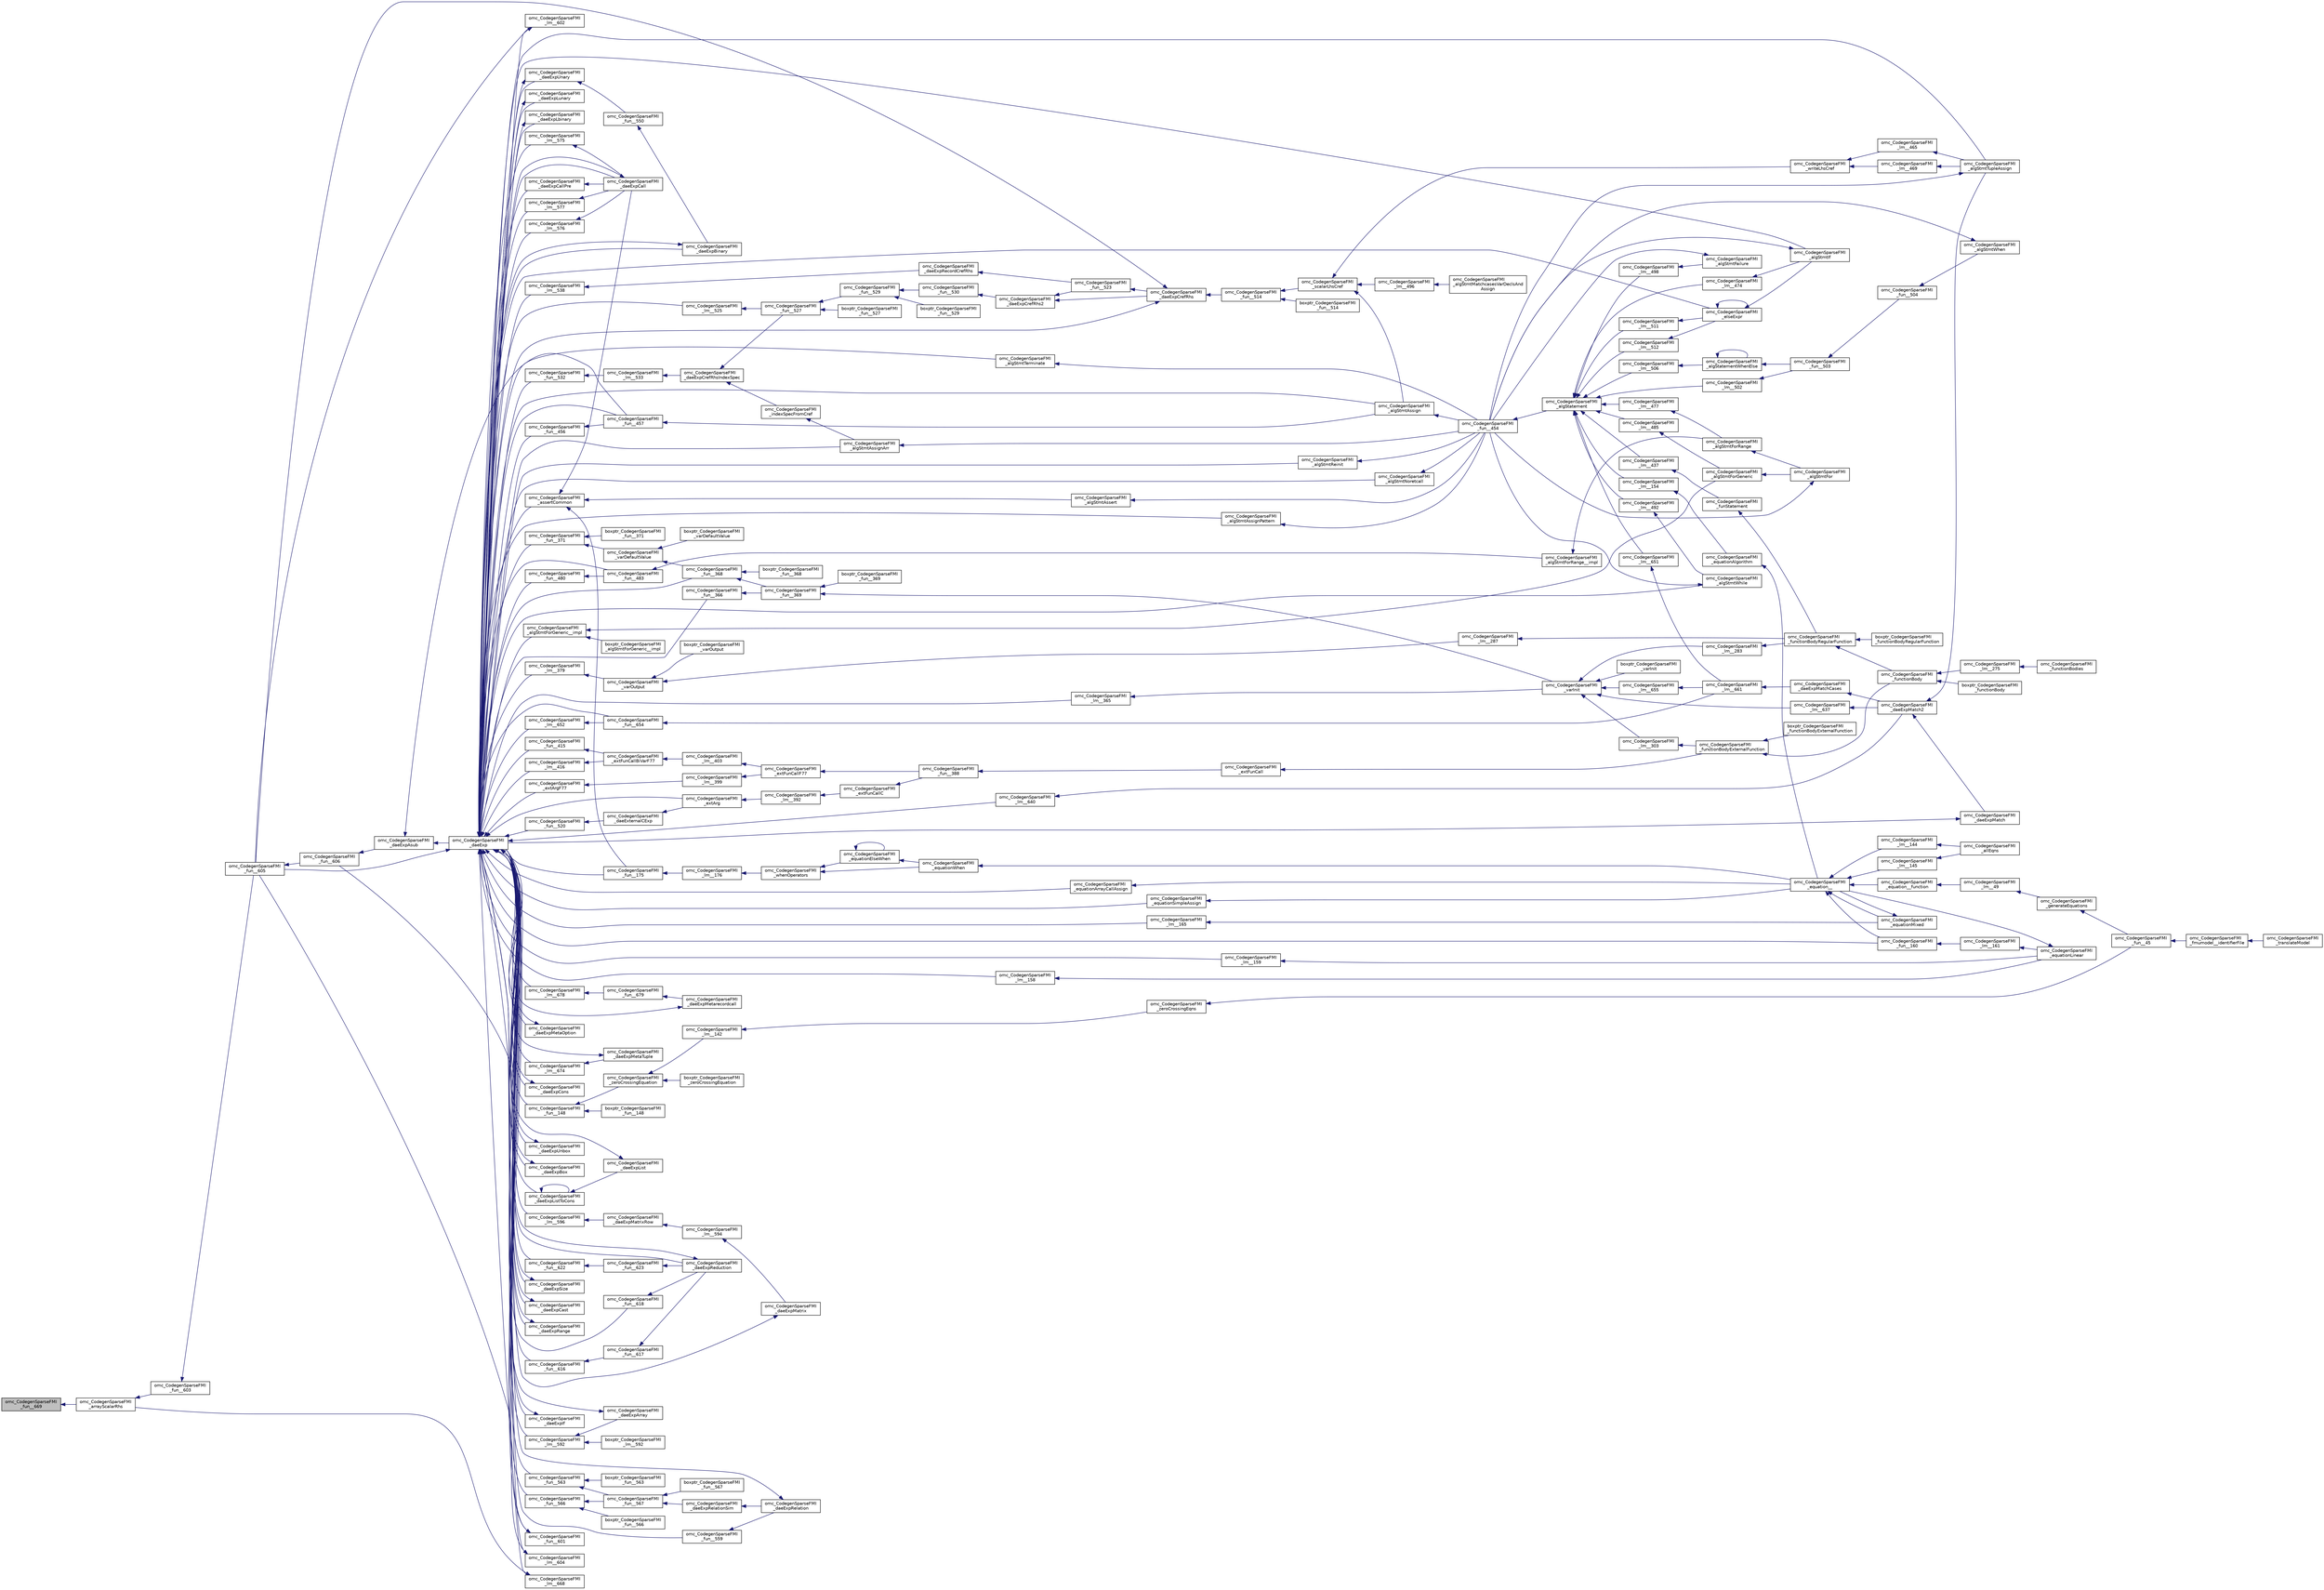 digraph "omc_CodegenSparseFMI_fun__669"
{
  edge [fontname="Helvetica",fontsize="10",labelfontname="Helvetica",labelfontsize="10"];
  node [fontname="Helvetica",fontsize="10",shape=record];
  rankdir="LR";
  Node156047 [label="omc_CodegenSparseFMI\l_fun__669",height=0.2,width=0.4,color="black", fillcolor="grey75", style="filled", fontcolor="black"];
  Node156047 -> Node156048 [dir="back",color="midnightblue",fontsize="10",style="solid",fontname="Helvetica"];
  Node156048 [label="omc_CodegenSparseFMI\l_arrayScalarRhs",height=0.2,width=0.4,color="black", fillcolor="white", style="filled",URL="$da/d88/_codegen_sparse_f_m_i_8h.html#ab4de96fd8fb5647ef325ca122a4753f3"];
  Node156048 -> Node156049 [dir="back",color="midnightblue",fontsize="10",style="solid",fontname="Helvetica"];
  Node156049 [label="omc_CodegenSparseFMI\l_fun__603",height=0.2,width=0.4,color="black", fillcolor="white", style="filled",URL="$d1/d2e/_codegen_sparse_f_m_i_8c.html#adbd2857da6df0e479b3bd77c5b7a8f7d"];
  Node156049 -> Node156050 [dir="back",color="midnightblue",fontsize="10",style="solid",fontname="Helvetica"];
  Node156050 [label="omc_CodegenSparseFMI\l_fun__605",height=0.2,width=0.4,color="black", fillcolor="white", style="filled",URL="$d1/d2e/_codegen_sparse_f_m_i_8c.html#a9bd0f333ed74be93d8bd6468cde56736"];
  Node156050 -> Node156051 [dir="back",color="midnightblue",fontsize="10",style="solid",fontname="Helvetica"];
  Node156051 [label="omc_CodegenSparseFMI\l_fun__606",height=0.2,width=0.4,color="black", fillcolor="white", style="filled",URL="$d1/d2e/_codegen_sparse_f_m_i_8c.html#a57e7ee8cc6cf0e5de142a92a92caf6d0"];
  Node156051 -> Node156052 [dir="back",color="midnightblue",fontsize="10",style="solid",fontname="Helvetica"];
  Node156052 [label="omc_CodegenSparseFMI\l_daeExpAsub",height=0.2,width=0.4,color="black", fillcolor="white", style="filled",URL="$da/d88/_codegen_sparse_f_m_i_8h.html#ab042430b0f630bd548c9122206a41a76"];
  Node156052 -> Node156053 [dir="back",color="midnightblue",fontsize="10",style="solid",fontname="Helvetica"];
  Node156053 [label="omc_CodegenSparseFMI\l_daeExp",height=0.2,width=0.4,color="black", fillcolor="white", style="filled",URL="$da/d88/_codegen_sparse_f_m_i_8h.html#ab26972f772620810838d527d8554f2ac"];
  Node156053 -> Node156054 [dir="back",color="midnightblue",fontsize="10",style="solid",fontname="Helvetica"];
  Node156054 [label="omc_CodegenSparseFMI\l_assertCommon",height=0.2,width=0.4,color="black", fillcolor="white", style="filled",URL="$da/d88/_codegen_sparse_f_m_i_8h.html#affff73cc747add47129bcbacc2d38f9a"];
  Node156054 -> Node156055 [dir="back",color="midnightblue",fontsize="10",style="solid",fontname="Helvetica"];
  Node156055 [label="omc_CodegenSparseFMI\l_daeExpCall",height=0.2,width=0.4,color="black", fillcolor="white", style="filled",URL="$da/d88/_codegen_sparse_f_m_i_8h.html#a48a7b37bcd95aafb972b82321fa96aac"];
  Node156055 -> Node156053 [dir="back",color="midnightblue",fontsize="10",style="solid",fontname="Helvetica"];
  Node156054 -> Node156056 [dir="back",color="midnightblue",fontsize="10",style="solid",fontname="Helvetica"];
  Node156056 [label="omc_CodegenSparseFMI\l_algStmtAssert",height=0.2,width=0.4,color="black", fillcolor="white", style="filled",URL="$da/d88/_codegen_sparse_f_m_i_8h.html#a6b429ec5152996a5f9279a3ddf6844b0"];
  Node156056 -> Node156057 [dir="back",color="midnightblue",fontsize="10",style="solid",fontname="Helvetica"];
  Node156057 [label="omc_CodegenSparseFMI\l_fun__454",height=0.2,width=0.4,color="black", fillcolor="white", style="filled",URL="$d1/d2e/_codegen_sparse_f_m_i_8c.html#a38506d8a286cdb1703e9653cec496244"];
  Node156057 -> Node156058 [dir="back",color="midnightblue",fontsize="10",style="solid",fontname="Helvetica"];
  Node156058 [label="omc_CodegenSparseFMI\l_algStatement",height=0.2,width=0.4,color="black", fillcolor="white", style="filled",URL="$da/d88/_codegen_sparse_f_m_i_8h.html#a5d1fbf810cfb458410c3f606dd4518d6"];
  Node156058 -> Node156059 [dir="back",color="midnightblue",fontsize="10",style="solid",fontname="Helvetica"];
  Node156059 [label="omc_CodegenSparseFMI\l_lm__651",height=0.2,width=0.4,color="black", fillcolor="white", style="filled",URL="$d1/d2e/_codegen_sparse_f_m_i_8c.html#a4601ee3bb7611f920e2f9c96c21fce8e"];
  Node156059 -> Node156060 [dir="back",color="midnightblue",fontsize="10",style="solid",fontname="Helvetica"];
  Node156060 [label="omc_CodegenSparseFMI\l_lm__661",height=0.2,width=0.4,color="black", fillcolor="white", style="filled",URL="$d1/d2e/_codegen_sparse_f_m_i_8c.html#af15d08c53a5b48667e16622e16e97ec5"];
  Node156060 -> Node156061 [dir="back",color="midnightblue",fontsize="10",style="solid",fontname="Helvetica"];
  Node156061 [label="omc_CodegenSparseFMI\l_daeExpMatchCases",height=0.2,width=0.4,color="black", fillcolor="white", style="filled",URL="$da/d88/_codegen_sparse_f_m_i_8h.html#a67c72be0aaa49a7a85509e1c5ab98b41"];
  Node156061 -> Node156062 [dir="back",color="midnightblue",fontsize="10",style="solid",fontname="Helvetica"];
  Node156062 [label="omc_CodegenSparseFMI\l_daeExpMatch2",height=0.2,width=0.4,color="black", fillcolor="white", style="filled",URL="$da/d88/_codegen_sparse_f_m_i_8h.html#a3d2d85eda4fc6adaf9f0a30a7a870128"];
  Node156062 -> Node156063 [dir="back",color="midnightblue",fontsize="10",style="solid",fontname="Helvetica"];
  Node156063 [label="omc_CodegenSparseFMI\l_daeExpMatch",height=0.2,width=0.4,color="black", fillcolor="white", style="filled",URL="$da/d88/_codegen_sparse_f_m_i_8h.html#a59ba01dc770311168227b0e3a87b1e1d"];
  Node156063 -> Node156053 [dir="back",color="midnightblue",fontsize="10",style="solid",fontname="Helvetica"];
  Node156062 -> Node156064 [dir="back",color="midnightblue",fontsize="10",style="solid",fontname="Helvetica"];
  Node156064 [label="omc_CodegenSparseFMI\l_algStmtTupleAssign",height=0.2,width=0.4,color="black", fillcolor="white", style="filled",URL="$da/d88/_codegen_sparse_f_m_i_8h.html#a97aeb17841cb7160e7635ac180b44c9c"];
  Node156064 -> Node156057 [dir="back",color="midnightblue",fontsize="10",style="solid",fontname="Helvetica"];
  Node156058 -> Node156065 [dir="back",color="midnightblue",fontsize="10",style="solid",fontname="Helvetica"];
  Node156065 [label="omc_CodegenSparseFMI\l_lm__512",height=0.2,width=0.4,color="black", fillcolor="white", style="filled",URL="$d1/d2e/_codegen_sparse_f_m_i_8c.html#af95888dfe83bb5057d8fd4311bb02812"];
  Node156065 -> Node156066 [dir="back",color="midnightblue",fontsize="10",style="solid",fontname="Helvetica"];
  Node156066 [label="omc_CodegenSparseFMI\l_elseExpr",height=0.2,width=0.4,color="black", fillcolor="white", style="filled",URL="$da/d88/_codegen_sparse_f_m_i_8h.html#ae02994b817886c3b7f562e9552fec536"];
  Node156066 -> Node156066 [dir="back",color="midnightblue",fontsize="10",style="solid",fontname="Helvetica"];
  Node156066 -> Node156067 [dir="back",color="midnightblue",fontsize="10",style="solid",fontname="Helvetica"];
  Node156067 [label="omc_CodegenSparseFMI\l_algStmtIf",height=0.2,width=0.4,color="black", fillcolor="white", style="filled",URL="$da/d88/_codegen_sparse_f_m_i_8h.html#aa72b2ef57d1e5ee8a926acad88bf499d"];
  Node156067 -> Node156057 [dir="back",color="midnightblue",fontsize="10",style="solid",fontname="Helvetica"];
  Node156058 -> Node156068 [dir="back",color="midnightblue",fontsize="10",style="solid",fontname="Helvetica"];
  Node156068 [label="omc_CodegenSparseFMI\l_lm__511",height=0.2,width=0.4,color="black", fillcolor="white", style="filled",URL="$d1/d2e/_codegen_sparse_f_m_i_8c.html#ab0773a7f193a1fc208023bda15bcd13e"];
  Node156068 -> Node156066 [dir="back",color="midnightblue",fontsize="10",style="solid",fontname="Helvetica"];
  Node156058 -> Node156069 [dir="back",color="midnightblue",fontsize="10",style="solid",fontname="Helvetica"];
  Node156069 [label="omc_CodegenSparseFMI\l_lm__506",height=0.2,width=0.4,color="black", fillcolor="white", style="filled",URL="$d1/d2e/_codegen_sparse_f_m_i_8c.html#ab9c484cbc52677b6df8e8fb6df621cc0"];
  Node156069 -> Node156070 [dir="back",color="midnightblue",fontsize="10",style="solid",fontname="Helvetica"];
  Node156070 [label="omc_CodegenSparseFMI\l_algStatementWhenElse",height=0.2,width=0.4,color="black", fillcolor="white", style="filled",URL="$da/d88/_codegen_sparse_f_m_i_8h.html#a55c70c95b005ab4e4a668af539875303"];
  Node156070 -> Node156070 [dir="back",color="midnightblue",fontsize="10",style="solid",fontname="Helvetica"];
  Node156070 -> Node156071 [dir="back",color="midnightblue",fontsize="10",style="solid",fontname="Helvetica"];
  Node156071 [label="omc_CodegenSparseFMI\l_fun__503",height=0.2,width=0.4,color="black", fillcolor="white", style="filled",URL="$d1/d2e/_codegen_sparse_f_m_i_8c.html#a2f60622244298e4d41f2a4f51d7b6875"];
  Node156071 -> Node156072 [dir="back",color="midnightblue",fontsize="10",style="solid",fontname="Helvetica"];
  Node156072 [label="omc_CodegenSparseFMI\l_fun__504",height=0.2,width=0.4,color="black", fillcolor="white", style="filled",URL="$d1/d2e/_codegen_sparse_f_m_i_8c.html#a34c708458b1cf12fb6f5f8b4d739cfd1"];
  Node156072 -> Node156073 [dir="back",color="midnightblue",fontsize="10",style="solid",fontname="Helvetica"];
  Node156073 [label="omc_CodegenSparseFMI\l_algStmtWhen",height=0.2,width=0.4,color="black", fillcolor="white", style="filled",URL="$da/d88/_codegen_sparse_f_m_i_8h.html#a1045cff030f158d7beb1890107038b8d"];
  Node156073 -> Node156057 [dir="back",color="midnightblue",fontsize="10",style="solid",fontname="Helvetica"];
  Node156058 -> Node156074 [dir="back",color="midnightblue",fontsize="10",style="solid",fontname="Helvetica"];
  Node156074 [label="omc_CodegenSparseFMI\l_lm__502",height=0.2,width=0.4,color="black", fillcolor="white", style="filled",URL="$d1/d2e/_codegen_sparse_f_m_i_8c.html#a7b108abc44b96cb6c9ed48e243a90fad"];
  Node156074 -> Node156071 [dir="back",color="midnightblue",fontsize="10",style="solid",fontname="Helvetica"];
  Node156058 -> Node156075 [dir="back",color="midnightblue",fontsize="10",style="solid",fontname="Helvetica"];
  Node156075 [label="omc_CodegenSparseFMI\l_lm__498",height=0.2,width=0.4,color="black", fillcolor="white", style="filled",URL="$d1/d2e/_codegen_sparse_f_m_i_8c.html#a9a587324a76d2a404951bc9b392ed5cb"];
  Node156075 -> Node156076 [dir="back",color="midnightblue",fontsize="10",style="solid",fontname="Helvetica"];
  Node156076 [label="omc_CodegenSparseFMI\l_algStmtFailure",height=0.2,width=0.4,color="black", fillcolor="white", style="filled",URL="$da/d88/_codegen_sparse_f_m_i_8h.html#ad11b2d0a665f24fbe809721a52d58392"];
  Node156076 -> Node156057 [dir="back",color="midnightblue",fontsize="10",style="solid",fontname="Helvetica"];
  Node156058 -> Node156077 [dir="back",color="midnightblue",fontsize="10",style="solid",fontname="Helvetica"];
  Node156077 [label="omc_CodegenSparseFMI\l_lm__492",height=0.2,width=0.4,color="black", fillcolor="white", style="filled",URL="$d1/d2e/_codegen_sparse_f_m_i_8c.html#a72ef5dd5785e8cfbae898a4957299174"];
  Node156077 -> Node156078 [dir="back",color="midnightblue",fontsize="10",style="solid",fontname="Helvetica"];
  Node156078 [label="omc_CodegenSparseFMI\l_algStmtWhile",height=0.2,width=0.4,color="black", fillcolor="white", style="filled",URL="$da/d88/_codegen_sparse_f_m_i_8h.html#a737e817657aa616db460e3a97c2e3107"];
  Node156078 -> Node156057 [dir="back",color="midnightblue",fontsize="10",style="solid",fontname="Helvetica"];
  Node156058 -> Node156079 [dir="back",color="midnightblue",fontsize="10",style="solid",fontname="Helvetica"];
  Node156079 [label="omc_CodegenSparseFMI\l_lm__485",height=0.2,width=0.4,color="black", fillcolor="white", style="filled",URL="$d1/d2e/_codegen_sparse_f_m_i_8c.html#aaee69379b676eacca1ab73ffa0291eea"];
  Node156079 -> Node156080 [dir="back",color="midnightblue",fontsize="10",style="solid",fontname="Helvetica"];
  Node156080 [label="omc_CodegenSparseFMI\l_algStmtForGeneric",height=0.2,width=0.4,color="black", fillcolor="white", style="filled",URL="$da/d88/_codegen_sparse_f_m_i_8h.html#a15ee44d2afe47cb6295a4d916b0ca7a1"];
  Node156080 -> Node156081 [dir="back",color="midnightblue",fontsize="10",style="solid",fontname="Helvetica"];
  Node156081 [label="omc_CodegenSparseFMI\l_algStmtFor",height=0.2,width=0.4,color="black", fillcolor="white", style="filled",URL="$da/d88/_codegen_sparse_f_m_i_8h.html#a4a85a211bdd342c5634f687ac8530821"];
  Node156081 -> Node156057 [dir="back",color="midnightblue",fontsize="10",style="solid",fontname="Helvetica"];
  Node156058 -> Node156082 [dir="back",color="midnightblue",fontsize="10",style="solid",fontname="Helvetica"];
  Node156082 [label="omc_CodegenSparseFMI\l_lm__477",height=0.2,width=0.4,color="black", fillcolor="white", style="filled",URL="$d1/d2e/_codegen_sparse_f_m_i_8c.html#a2f9a22c9a97ca26efa4457a52c8310c9"];
  Node156082 -> Node156083 [dir="back",color="midnightblue",fontsize="10",style="solid",fontname="Helvetica"];
  Node156083 [label="omc_CodegenSparseFMI\l_algStmtForRange",height=0.2,width=0.4,color="black", fillcolor="white", style="filled",URL="$da/d88/_codegen_sparse_f_m_i_8h.html#aec1da676936e15ede37d5d7df69bd5d3"];
  Node156083 -> Node156081 [dir="back",color="midnightblue",fontsize="10",style="solid",fontname="Helvetica"];
  Node156058 -> Node156084 [dir="back",color="midnightblue",fontsize="10",style="solid",fontname="Helvetica"];
  Node156084 [label="omc_CodegenSparseFMI\l_lm__474",height=0.2,width=0.4,color="black", fillcolor="white", style="filled",URL="$d1/d2e/_codegen_sparse_f_m_i_8c.html#a39706f1a079b0966689768a75ddc77b3"];
  Node156084 -> Node156067 [dir="back",color="midnightblue",fontsize="10",style="solid",fontname="Helvetica"];
  Node156058 -> Node156085 [dir="back",color="midnightblue",fontsize="10",style="solid",fontname="Helvetica"];
  Node156085 [label="omc_CodegenSparseFMI\l_lm__437",height=0.2,width=0.4,color="black", fillcolor="white", style="filled",URL="$d1/d2e/_codegen_sparse_f_m_i_8c.html#a1bcb8bb8090787c8cfad3cc233eb2cbb"];
  Node156085 -> Node156086 [dir="back",color="midnightblue",fontsize="10",style="solid",fontname="Helvetica"];
  Node156086 [label="omc_CodegenSparseFMI\l_funStatement",height=0.2,width=0.4,color="black", fillcolor="white", style="filled",URL="$da/d88/_codegen_sparse_f_m_i_8h.html#a6011fbd6700693d91a736f67f7cd333a"];
  Node156086 -> Node156087 [dir="back",color="midnightblue",fontsize="10",style="solid",fontname="Helvetica"];
  Node156087 [label="omc_CodegenSparseFMI\l_functionBodyRegularFunction",height=0.2,width=0.4,color="black", fillcolor="white", style="filled",URL="$da/d88/_codegen_sparse_f_m_i_8h.html#a35f588d60d8560ad7c541738fc9bc5d0"];
  Node156087 -> Node156088 [dir="back",color="midnightblue",fontsize="10",style="solid",fontname="Helvetica"];
  Node156088 [label="boxptr_CodegenSparseFMI\l_functionBodyRegularFunction",height=0.2,width=0.4,color="black", fillcolor="white", style="filled",URL="$da/d88/_codegen_sparse_f_m_i_8h.html#ad0cd59d6ca1bf8ab02b015f235daadf1"];
  Node156087 -> Node156089 [dir="back",color="midnightblue",fontsize="10",style="solid",fontname="Helvetica"];
  Node156089 [label="omc_CodegenSparseFMI\l_functionBody",height=0.2,width=0.4,color="black", fillcolor="white", style="filled",URL="$da/d88/_codegen_sparse_f_m_i_8h.html#a8326dd08d50f77b343a0b1e9fdee90d6"];
  Node156089 -> Node156090 [dir="back",color="midnightblue",fontsize="10",style="solid",fontname="Helvetica"];
  Node156090 [label="boxptr_CodegenSparseFMI\l_functionBody",height=0.2,width=0.4,color="black", fillcolor="white", style="filled",URL="$da/d88/_codegen_sparse_f_m_i_8h.html#a1450c37977ff46f0a318f1740d46b3a2"];
  Node156089 -> Node156091 [dir="back",color="midnightblue",fontsize="10",style="solid",fontname="Helvetica"];
  Node156091 [label="omc_CodegenSparseFMI\l_lm__275",height=0.2,width=0.4,color="black", fillcolor="white", style="filled",URL="$d1/d2e/_codegen_sparse_f_m_i_8c.html#afa6f1fb10983410b266344362bafabb7"];
  Node156091 -> Node156092 [dir="back",color="midnightblue",fontsize="10",style="solid",fontname="Helvetica"];
  Node156092 [label="omc_CodegenSparseFMI\l_functionBodies",height=0.2,width=0.4,color="black", fillcolor="white", style="filled",URL="$da/d88/_codegen_sparse_f_m_i_8h.html#ad5d463f801d993e3be31d7c8963771af"];
  Node156058 -> Node156093 [dir="back",color="midnightblue",fontsize="10",style="solid",fontname="Helvetica"];
  Node156093 [label="omc_CodegenSparseFMI\l_lm__154",height=0.2,width=0.4,color="black", fillcolor="white", style="filled",URL="$d1/d2e/_codegen_sparse_f_m_i_8c.html#a1572fc969206bf7560bccaad1883519a"];
  Node156093 -> Node156094 [dir="back",color="midnightblue",fontsize="10",style="solid",fontname="Helvetica"];
  Node156094 [label="omc_CodegenSparseFMI\l_equationAlgorithm",height=0.2,width=0.4,color="black", fillcolor="white", style="filled",URL="$da/d88/_codegen_sparse_f_m_i_8h.html#adc1144a1e01b13d32f1cd272edef769f"];
  Node156094 -> Node156095 [dir="back",color="midnightblue",fontsize="10",style="solid",fontname="Helvetica"];
  Node156095 [label="omc_CodegenSparseFMI\l_equation__",height=0.2,width=0.4,color="black", fillcolor="white", style="filled",URL="$da/d88/_codegen_sparse_f_m_i_8h.html#a99f4c0cb745d02faf3615bcda104a18a"];
  Node156095 -> Node156096 [dir="back",color="midnightblue",fontsize="10",style="solid",fontname="Helvetica"];
  Node156096 [label="omc_CodegenSparseFMI\l_equationMixed",height=0.2,width=0.4,color="black", fillcolor="white", style="filled",URL="$da/d88/_codegen_sparse_f_m_i_8h.html#ac29f9768bd0d77a3e1e85ee8d33113f2"];
  Node156096 -> Node156095 [dir="back",color="midnightblue",fontsize="10",style="solid",fontname="Helvetica"];
  Node156095 -> Node156097 [dir="back",color="midnightblue",fontsize="10",style="solid",fontname="Helvetica"];
  Node156097 [label="omc_CodegenSparseFMI\l_fun__160",height=0.2,width=0.4,color="black", fillcolor="white", style="filled",URL="$d1/d2e/_codegen_sparse_f_m_i_8c.html#ae706b7e1daac9ecce083bb0f153c4537"];
  Node156097 -> Node156098 [dir="back",color="midnightblue",fontsize="10",style="solid",fontname="Helvetica"];
  Node156098 [label="omc_CodegenSparseFMI\l_lm__161",height=0.2,width=0.4,color="black", fillcolor="white", style="filled",URL="$d1/d2e/_codegen_sparse_f_m_i_8c.html#afef10b15667b5fa348e2e5474100a059"];
  Node156098 -> Node156099 [dir="back",color="midnightblue",fontsize="10",style="solid",fontname="Helvetica"];
  Node156099 [label="omc_CodegenSparseFMI\l_equationLinear",height=0.2,width=0.4,color="black", fillcolor="white", style="filled",URL="$da/d88/_codegen_sparse_f_m_i_8h.html#ae8ae758cee8e51f80c69f273ea2dead4"];
  Node156099 -> Node156095 [dir="back",color="midnightblue",fontsize="10",style="solid",fontname="Helvetica"];
  Node156095 -> Node156100 [dir="back",color="midnightblue",fontsize="10",style="solid",fontname="Helvetica"];
  Node156100 [label="omc_CodegenSparseFMI\l_lm__145",height=0.2,width=0.4,color="black", fillcolor="white", style="filled",URL="$d1/d2e/_codegen_sparse_f_m_i_8c.html#a482b9fe4a2cf1170ba37c04cbeeba56b"];
  Node156100 -> Node156101 [dir="back",color="midnightblue",fontsize="10",style="solid",fontname="Helvetica"];
  Node156101 [label="omc_CodegenSparseFMI\l_allEqns",height=0.2,width=0.4,color="black", fillcolor="white", style="filled",URL="$da/d88/_codegen_sparse_f_m_i_8h.html#a94fa0652e8d98e8869394cc988af391b"];
  Node156095 -> Node156102 [dir="back",color="midnightblue",fontsize="10",style="solid",fontname="Helvetica"];
  Node156102 [label="omc_CodegenSparseFMI\l_lm__144",height=0.2,width=0.4,color="black", fillcolor="white", style="filled",URL="$d1/d2e/_codegen_sparse_f_m_i_8c.html#a53bc84287c3730b73c523380ca378dcf"];
  Node156102 -> Node156101 [dir="back",color="midnightblue",fontsize="10",style="solid",fontname="Helvetica"];
  Node156095 -> Node156103 [dir="back",color="midnightblue",fontsize="10",style="solid",fontname="Helvetica"];
  Node156103 [label="omc_CodegenSparseFMI\l_equation__function",height=0.2,width=0.4,color="black", fillcolor="white", style="filled",URL="$da/d88/_codegen_sparse_f_m_i_8h.html#a3b6d78478d2920ade27380933feef664"];
  Node156103 -> Node156104 [dir="back",color="midnightblue",fontsize="10",style="solid",fontname="Helvetica"];
  Node156104 [label="omc_CodegenSparseFMI\l_lm__49",height=0.2,width=0.4,color="black", fillcolor="white", style="filled",URL="$d1/d2e/_codegen_sparse_f_m_i_8c.html#afd950130e5951ce5d9b078504b8e5445"];
  Node156104 -> Node156105 [dir="back",color="midnightblue",fontsize="10",style="solid",fontname="Helvetica"];
  Node156105 [label="omc_CodegenSparseFMI\l_generateEquations",height=0.2,width=0.4,color="black", fillcolor="white", style="filled",URL="$da/d88/_codegen_sparse_f_m_i_8h.html#a944e50c37aa93fa6e9c540a7d9a7f671"];
  Node156105 -> Node156106 [dir="back",color="midnightblue",fontsize="10",style="solid",fontname="Helvetica"];
  Node156106 [label="omc_CodegenSparseFMI\l_fun__45",height=0.2,width=0.4,color="black", fillcolor="white", style="filled",URL="$d1/d2e/_codegen_sparse_f_m_i_8c.html#a33c397eee4567dbaf5269d88f9ea50f2"];
  Node156106 -> Node156107 [dir="back",color="midnightblue",fontsize="10",style="solid",fontname="Helvetica"];
  Node156107 [label="omc_CodegenSparseFMI\l_fmumodel__identifierFile",height=0.2,width=0.4,color="black", fillcolor="white", style="filled",URL="$da/d88/_codegen_sparse_f_m_i_8h.html#a0d704247081fbb1f268bdd5ae5d7f3f3"];
  Node156107 -> Node156108 [dir="back",color="midnightblue",fontsize="10",style="solid",fontname="Helvetica"];
  Node156108 [label="omc_CodegenSparseFMI\l_translateModel",height=0.2,width=0.4,color="black", fillcolor="white", style="filled",URL="$da/d88/_codegen_sparse_f_m_i_8h.html#a6e115544fcae7968ab9fa00a0ea17b1d"];
  Node156054 -> Node156109 [dir="back",color="midnightblue",fontsize="10",style="solid",fontname="Helvetica"];
  Node156109 [label="omc_CodegenSparseFMI\l_fun__175",height=0.2,width=0.4,color="black", fillcolor="white", style="filled",URL="$d1/d2e/_codegen_sparse_f_m_i_8c.html#ae71d3dbce84027f4da25d630128e9f06"];
  Node156109 -> Node156110 [dir="back",color="midnightblue",fontsize="10",style="solid",fontname="Helvetica"];
  Node156110 [label="omc_CodegenSparseFMI\l_lm__176",height=0.2,width=0.4,color="black", fillcolor="white", style="filled",URL="$d1/d2e/_codegen_sparse_f_m_i_8c.html#a3aab67e796da3718ac21ae4e0b10522b"];
  Node156110 -> Node156111 [dir="back",color="midnightblue",fontsize="10",style="solid",fontname="Helvetica"];
  Node156111 [label="omc_CodegenSparseFMI\l_whenOperators",height=0.2,width=0.4,color="black", fillcolor="white", style="filled",URL="$da/d88/_codegen_sparse_f_m_i_8h.html#aaa56a6cbe937c9e43604fbefcddc43d4"];
  Node156111 -> Node156112 [dir="back",color="midnightblue",fontsize="10",style="solid",fontname="Helvetica"];
  Node156112 [label="omc_CodegenSparseFMI\l_equationElseWhen",height=0.2,width=0.4,color="black", fillcolor="white", style="filled",URL="$da/d88/_codegen_sparse_f_m_i_8h.html#a9252f94be6a8d4db5d542a2a30867d21"];
  Node156112 -> Node156112 [dir="back",color="midnightblue",fontsize="10",style="solid",fontname="Helvetica"];
  Node156112 -> Node156113 [dir="back",color="midnightblue",fontsize="10",style="solid",fontname="Helvetica"];
  Node156113 [label="omc_CodegenSparseFMI\l_equationWhen",height=0.2,width=0.4,color="black", fillcolor="white", style="filled",URL="$da/d88/_codegen_sparse_f_m_i_8h.html#a182b50d619540de019adbeb9053f85d2"];
  Node156113 -> Node156095 [dir="back",color="midnightblue",fontsize="10",style="solid",fontname="Helvetica"];
  Node156111 -> Node156113 [dir="back",color="midnightblue",fontsize="10",style="solid",fontname="Helvetica"];
  Node156053 -> Node156114 [dir="back",color="midnightblue",fontsize="10",style="solid",fontname="Helvetica"];
  Node156114 [label="omc_CodegenSparseFMI\l_algStmtAssignPattern",height=0.2,width=0.4,color="black", fillcolor="white", style="filled",URL="$da/d88/_codegen_sparse_f_m_i_8h.html#aa769cf6a279946c8484ba60efafa1bc7"];
  Node156114 -> Node156057 [dir="back",color="midnightblue",fontsize="10",style="solid",fontname="Helvetica"];
  Node156053 -> Node156115 [dir="back",color="midnightblue",fontsize="10",style="solid",fontname="Helvetica"];
  Node156115 [label="omc_CodegenSparseFMI\l_lm__678",height=0.2,width=0.4,color="black", fillcolor="white", style="filled",URL="$d1/d2e/_codegen_sparse_f_m_i_8c.html#a128c47290974b3ffbcea043e82979943"];
  Node156115 -> Node156116 [dir="back",color="midnightblue",fontsize="10",style="solid",fontname="Helvetica"];
  Node156116 [label="omc_CodegenSparseFMI\l_fun__679",height=0.2,width=0.4,color="black", fillcolor="white", style="filled",URL="$d1/d2e/_codegen_sparse_f_m_i_8c.html#a2365ba198f39b872daa06cc5d23c6252"];
  Node156116 -> Node156117 [dir="back",color="midnightblue",fontsize="10",style="solid",fontname="Helvetica"];
  Node156117 [label="omc_CodegenSparseFMI\l_daeExpMetarecordcall",height=0.2,width=0.4,color="black", fillcolor="white", style="filled",URL="$da/d88/_codegen_sparse_f_m_i_8h.html#af4d3cdaeb7380d8a65146e12030c5c0e"];
  Node156117 -> Node156053 [dir="back",color="midnightblue",fontsize="10",style="solid",fontname="Helvetica"];
  Node156053 -> Node156118 [dir="back",color="midnightblue",fontsize="10",style="solid",fontname="Helvetica"];
  Node156118 [label="omc_CodegenSparseFMI\l_daeExpMetaOption",height=0.2,width=0.4,color="black", fillcolor="white", style="filled",URL="$da/d88/_codegen_sparse_f_m_i_8h.html#ae536b39241762561555271004c37440e"];
  Node156118 -> Node156053 [dir="back",color="midnightblue",fontsize="10",style="solid",fontname="Helvetica"];
  Node156053 -> Node156119 [dir="back",color="midnightblue",fontsize="10",style="solid",fontname="Helvetica"];
  Node156119 [label="omc_CodegenSparseFMI\l_lm__674",height=0.2,width=0.4,color="black", fillcolor="white", style="filled",URL="$d1/d2e/_codegen_sparse_f_m_i_8c.html#ad52f1b672015908228e495a9b9ff40ca"];
  Node156119 -> Node156120 [dir="back",color="midnightblue",fontsize="10",style="solid",fontname="Helvetica"];
  Node156120 [label="omc_CodegenSparseFMI\l_daeExpMetaTuple",height=0.2,width=0.4,color="black", fillcolor="white", style="filled",URL="$da/d88/_codegen_sparse_f_m_i_8h.html#a37dab4d4c7bc7fd838505c060a8b9049"];
  Node156120 -> Node156053 [dir="back",color="midnightblue",fontsize="10",style="solid",fontname="Helvetica"];
  Node156053 -> Node156121 [dir="back",color="midnightblue",fontsize="10",style="solid",fontname="Helvetica"];
  Node156121 [label="omc_CodegenSparseFMI\l_daeExpCons",height=0.2,width=0.4,color="black", fillcolor="white", style="filled",URL="$da/d88/_codegen_sparse_f_m_i_8h.html#ab881b9f7dbddb69fe91bb74c9c5c54c1"];
  Node156121 -> Node156053 [dir="back",color="midnightblue",fontsize="10",style="solid",fontname="Helvetica"];
  Node156053 -> Node156122 [dir="back",color="midnightblue",fontsize="10",style="solid",fontname="Helvetica"];
  Node156122 [label="omc_CodegenSparseFMI\l_daeExpListToCons",height=0.2,width=0.4,color="black", fillcolor="white", style="filled",URL="$da/d88/_codegen_sparse_f_m_i_8h.html#a1d1ae6cb82e69292e58b8c65e002ea55"];
  Node156122 -> Node156122 [dir="back",color="midnightblue",fontsize="10",style="solid",fontname="Helvetica"];
  Node156122 -> Node156123 [dir="back",color="midnightblue",fontsize="10",style="solid",fontname="Helvetica"];
  Node156123 [label="omc_CodegenSparseFMI\l_daeExpList",height=0.2,width=0.4,color="black", fillcolor="white", style="filled",URL="$da/d88/_codegen_sparse_f_m_i_8h.html#a2f666b582c610d5c8b23988ecba9664b"];
  Node156123 -> Node156053 [dir="back",color="midnightblue",fontsize="10",style="solid",fontname="Helvetica"];
  Node156053 -> Node156124 [dir="back",color="midnightblue",fontsize="10",style="solid",fontname="Helvetica"];
  Node156124 [label="omc_CodegenSparseFMI\l_lm__668",height=0.2,width=0.4,color="black", fillcolor="white", style="filled",URL="$d1/d2e/_codegen_sparse_f_m_i_8c.html#a76351725b41da0af498aadf54b92c275"];
  Node156124 -> Node156048 [dir="back",color="midnightblue",fontsize="10",style="solid",fontname="Helvetica"];
  Node156053 -> Node156125 [dir="back",color="midnightblue",fontsize="10",style="solid",fontname="Helvetica"];
  Node156125 [label="omc_CodegenSparseFMI\l_daeExpUnbox",height=0.2,width=0.4,color="black", fillcolor="white", style="filled",URL="$da/d88/_codegen_sparse_f_m_i_8h.html#ad8a93ec5bfec6454d268e95a82bf96b8"];
  Node156125 -> Node156053 [dir="back",color="midnightblue",fontsize="10",style="solid",fontname="Helvetica"];
  Node156053 -> Node156126 [dir="back",color="midnightblue",fontsize="10",style="solid",fontname="Helvetica"];
  Node156126 [label="omc_CodegenSparseFMI\l_daeExpBox",height=0.2,width=0.4,color="black", fillcolor="white", style="filled",URL="$da/d88/_codegen_sparse_f_m_i_8h.html#a39dc1615a535b01d20db9b87fc607d3c"];
  Node156126 -> Node156053 [dir="back",color="midnightblue",fontsize="10",style="solid",fontname="Helvetica"];
  Node156053 -> Node156127 [dir="back",color="midnightblue",fontsize="10",style="solid",fontname="Helvetica"];
  Node156127 [label="omc_CodegenSparseFMI\l_fun__654",height=0.2,width=0.4,color="black", fillcolor="white", style="filled",URL="$d1/d2e/_codegen_sparse_f_m_i_8c.html#a779418d021f2bf6e5e05257271d6512f"];
  Node156127 -> Node156060 [dir="back",color="midnightblue",fontsize="10",style="solid",fontname="Helvetica"];
  Node156053 -> Node156128 [dir="back",color="midnightblue",fontsize="10",style="solid",fontname="Helvetica"];
  Node156128 [label="omc_CodegenSparseFMI\l_lm__652",height=0.2,width=0.4,color="black", fillcolor="white", style="filled",URL="$d1/d2e/_codegen_sparse_f_m_i_8c.html#afb77daba20dc13d99f8916228d277ad2"];
  Node156128 -> Node156127 [dir="back",color="midnightblue",fontsize="10",style="solid",fontname="Helvetica"];
  Node156053 -> Node156129 [dir="back",color="midnightblue",fontsize="10",style="solid",fontname="Helvetica"];
  Node156129 [label="omc_CodegenSparseFMI\l_lm__640",height=0.2,width=0.4,color="black", fillcolor="white", style="filled",URL="$d1/d2e/_codegen_sparse_f_m_i_8c.html#ab7ae5141c274871c57b0fb912e7ddaf7"];
  Node156129 -> Node156062 [dir="back",color="midnightblue",fontsize="10",style="solid",fontname="Helvetica"];
  Node156053 -> Node156130 [dir="back",color="midnightblue",fontsize="10",style="solid",fontname="Helvetica"];
  Node156130 [label="omc_CodegenSparseFMI\l_daeExpReduction",height=0.2,width=0.4,color="black", fillcolor="white", style="filled",URL="$da/d88/_codegen_sparse_f_m_i_8h.html#a215e1cfa638090eb2c87b8d31be99cf0"];
  Node156130 -> Node156053 [dir="back",color="midnightblue",fontsize="10",style="solid",fontname="Helvetica"];
  Node156053 -> Node156131 [dir="back",color="midnightblue",fontsize="10",style="solid",fontname="Helvetica"];
  Node156131 [label="omc_CodegenSparseFMI\l_fun__622",height=0.2,width=0.4,color="black", fillcolor="white", style="filled",URL="$d1/d2e/_codegen_sparse_f_m_i_8c.html#ae5c95b0ba06e68ed18a5d60da4cda046"];
  Node156131 -> Node156132 [dir="back",color="midnightblue",fontsize="10",style="solid",fontname="Helvetica"];
  Node156132 [label="omc_CodegenSparseFMI\l_fun__623",height=0.2,width=0.4,color="black", fillcolor="white", style="filled",URL="$d1/d2e/_codegen_sparse_f_m_i_8c.html#ad252a6b0c4628a8f587fbfdf6b702226"];
  Node156132 -> Node156130 [dir="back",color="midnightblue",fontsize="10",style="solid",fontname="Helvetica"];
  Node156053 -> Node156133 [dir="back",color="midnightblue",fontsize="10",style="solid",fontname="Helvetica"];
  Node156133 [label="omc_CodegenSparseFMI\l_fun__618",height=0.2,width=0.4,color="black", fillcolor="white", style="filled",URL="$d1/d2e/_codegen_sparse_f_m_i_8c.html#a6b9efcf5bb1e83e9d6d64821e5b15530"];
  Node156133 -> Node156130 [dir="back",color="midnightblue",fontsize="10",style="solid",fontname="Helvetica"];
  Node156053 -> Node156134 [dir="back",color="midnightblue",fontsize="10",style="solid",fontname="Helvetica"];
  Node156134 [label="omc_CodegenSparseFMI\l_fun__616",height=0.2,width=0.4,color="black", fillcolor="white", style="filled",URL="$d1/d2e/_codegen_sparse_f_m_i_8c.html#a635859e8c511453505953fab612853b3"];
  Node156134 -> Node156135 [dir="back",color="midnightblue",fontsize="10",style="solid",fontname="Helvetica"];
  Node156135 [label="omc_CodegenSparseFMI\l_fun__617",height=0.2,width=0.4,color="black", fillcolor="white", style="filled",URL="$d1/d2e/_codegen_sparse_f_m_i_8c.html#aa08069808fe588458678d9549eb3b245"];
  Node156135 -> Node156130 [dir="back",color="midnightblue",fontsize="10",style="solid",fontname="Helvetica"];
  Node156053 -> Node156136 [dir="back",color="midnightblue",fontsize="10",style="solid",fontname="Helvetica"];
  Node156136 [label="omc_CodegenSparseFMI\l_daeExpSize",height=0.2,width=0.4,color="black", fillcolor="white", style="filled",URL="$da/d88/_codegen_sparse_f_m_i_8h.html#a65806134dc2b86c56ad13bd542641799"];
  Node156136 -> Node156053 [dir="back",color="midnightblue",fontsize="10",style="solid",fontname="Helvetica"];
  Node156053 -> Node156137 [dir="back",color="midnightblue",fontsize="10",style="solid",fontname="Helvetica"];
  Node156137 [label="omc_CodegenSparseFMI\l_daeExpCallPre",height=0.2,width=0.4,color="black", fillcolor="white", style="filled",URL="$da/d88/_codegen_sparse_f_m_i_8h.html#a14fa316eb180ca150badd71a2b426953"];
  Node156137 -> Node156055 [dir="back",color="midnightblue",fontsize="10",style="solid",fontname="Helvetica"];
  Node156053 -> Node156050 [dir="back",color="midnightblue",fontsize="10",style="solid",fontname="Helvetica"];
  Node156053 -> Node156138 [dir="back",color="midnightblue",fontsize="10",style="solid",fontname="Helvetica"];
  Node156138 [label="omc_CodegenSparseFMI\l_lm__604",height=0.2,width=0.4,color="black", fillcolor="white", style="filled",URL="$d1/d2e/_codegen_sparse_f_m_i_8c.html#a1ea19ba89eb6b92706330d280b4a28c4"];
  Node156138 -> Node156050 [dir="back",color="midnightblue",fontsize="10",style="solid",fontname="Helvetica"];
  Node156053 -> Node156139 [dir="back",color="midnightblue",fontsize="10",style="solid",fontname="Helvetica"];
  Node156139 [label="omc_CodegenSparseFMI\l_lm__602",height=0.2,width=0.4,color="black", fillcolor="white", style="filled",URL="$d1/d2e/_codegen_sparse_f_m_i_8c.html#a033ed9fe3cb36fea59e62007c6a4d090"];
  Node156139 -> Node156050 [dir="back",color="midnightblue",fontsize="10",style="solid",fontname="Helvetica"];
  Node156053 -> Node156140 [dir="back",color="midnightblue",fontsize="10",style="solid",fontname="Helvetica"];
  Node156140 [label="omc_CodegenSparseFMI\l_fun__601",height=0.2,width=0.4,color="black", fillcolor="white", style="filled",URL="$d1/d2e/_codegen_sparse_f_m_i_8c.html#a7e7064f5d085e776607bd7e91ba97557"];
  Node156140 -> Node156051 [dir="back",color="midnightblue",fontsize="10",style="solid",fontname="Helvetica"];
  Node156053 -> Node156141 [dir="back",color="midnightblue",fontsize="10",style="solid",fontname="Helvetica"];
  Node156141 [label="omc_CodegenSparseFMI\l_daeExpCast",height=0.2,width=0.4,color="black", fillcolor="white", style="filled",URL="$da/d88/_codegen_sparse_f_m_i_8h.html#a4925df985f63c7b864fc53ff465f925e"];
  Node156141 -> Node156053 [dir="back",color="midnightblue",fontsize="10",style="solid",fontname="Helvetica"];
  Node156053 -> Node156142 [dir="back",color="midnightblue",fontsize="10",style="solid",fontname="Helvetica"];
  Node156142 [label="omc_CodegenSparseFMI\l_daeExpRange",height=0.2,width=0.4,color="black", fillcolor="white", style="filled",URL="$da/d88/_codegen_sparse_f_m_i_8h.html#ab06fb091af14bb2ea0472c05fb26c075"];
  Node156142 -> Node156053 [dir="back",color="midnightblue",fontsize="10",style="solid",fontname="Helvetica"];
  Node156053 -> Node156143 [dir="back",color="midnightblue",fontsize="10",style="solid",fontname="Helvetica"];
  Node156143 [label="omc_CodegenSparseFMI\l_lm__596",height=0.2,width=0.4,color="black", fillcolor="white", style="filled",URL="$d1/d2e/_codegen_sparse_f_m_i_8c.html#a14d5df57654fa55b92d5aff9036ec0ab"];
  Node156143 -> Node156144 [dir="back",color="midnightblue",fontsize="10",style="solid",fontname="Helvetica"];
  Node156144 [label="omc_CodegenSparseFMI\l_daeExpMatrixRow",height=0.2,width=0.4,color="black", fillcolor="white", style="filled",URL="$da/d88/_codegen_sparse_f_m_i_8h.html#aaa8e0e4a311cbf73da7a14c47f4570ac"];
  Node156144 -> Node156145 [dir="back",color="midnightblue",fontsize="10",style="solid",fontname="Helvetica"];
  Node156145 [label="omc_CodegenSparseFMI\l_lm__594",height=0.2,width=0.4,color="black", fillcolor="white", style="filled",URL="$d1/d2e/_codegen_sparse_f_m_i_8c.html#a6851ce9fae595fa7b523b79ce247f9ea"];
  Node156145 -> Node156146 [dir="back",color="midnightblue",fontsize="10",style="solid",fontname="Helvetica"];
  Node156146 [label="omc_CodegenSparseFMI\l_daeExpMatrix",height=0.2,width=0.4,color="black", fillcolor="white", style="filled",URL="$da/d88/_codegen_sparse_f_m_i_8h.html#a6f74e3aeec53ec03a5f219a12576dca4"];
  Node156146 -> Node156053 [dir="back",color="midnightblue",fontsize="10",style="solid",fontname="Helvetica"];
  Node156053 -> Node156147 [dir="back",color="midnightblue",fontsize="10",style="solid",fontname="Helvetica"];
  Node156147 [label="omc_CodegenSparseFMI\l_lm__592",height=0.2,width=0.4,color="black", fillcolor="white", style="filled",URL="$d1/d2e/_codegen_sparse_f_m_i_8c.html#a2e9ed496758b97468e8f6941914f675c"];
  Node156147 -> Node156148 [dir="back",color="midnightblue",fontsize="10",style="solid",fontname="Helvetica"];
  Node156148 [label="omc_CodegenSparseFMI\l_daeExpArray",height=0.2,width=0.4,color="black", fillcolor="white", style="filled",URL="$da/d88/_codegen_sparse_f_m_i_8h.html#a88f664ab98fd5d6d05ad0e1958fa159f"];
  Node156148 -> Node156053 [dir="back",color="midnightblue",fontsize="10",style="solid",fontname="Helvetica"];
  Node156147 -> Node156149 [dir="back",color="midnightblue",fontsize="10",style="solid",fontname="Helvetica"];
  Node156149 [label="boxptr_CodegenSparseFMI\l_lm__592",height=0.2,width=0.4,color="black", fillcolor="white", style="filled",URL="$d1/d2e/_codegen_sparse_f_m_i_8c.html#a14367956a97e5e5449a9ee418310e77f"];
  Node156053 -> Node156055 [dir="back",color="midnightblue",fontsize="10",style="solid",fontname="Helvetica"];
  Node156053 -> Node156150 [dir="back",color="midnightblue",fontsize="10",style="solid",fontname="Helvetica"];
  Node156150 [label="omc_CodegenSparseFMI\l_lm__577",height=0.2,width=0.4,color="black", fillcolor="white", style="filled",URL="$d1/d2e/_codegen_sparse_f_m_i_8c.html#aa4835158f163790c1f9e865fa1b20423"];
  Node156150 -> Node156055 [dir="back",color="midnightblue",fontsize="10",style="solid",fontname="Helvetica"];
  Node156053 -> Node156151 [dir="back",color="midnightblue",fontsize="10",style="solid",fontname="Helvetica"];
  Node156151 [label="omc_CodegenSparseFMI\l_lm__576",height=0.2,width=0.4,color="black", fillcolor="white", style="filled",URL="$d1/d2e/_codegen_sparse_f_m_i_8c.html#a40ec6104238226b95ab6a66b9cfeebaf"];
  Node156151 -> Node156055 [dir="back",color="midnightblue",fontsize="10",style="solid",fontname="Helvetica"];
  Node156053 -> Node156152 [dir="back",color="midnightblue",fontsize="10",style="solid",fontname="Helvetica"];
  Node156152 [label="omc_CodegenSparseFMI\l_lm__575",height=0.2,width=0.4,color="black", fillcolor="white", style="filled",URL="$d1/d2e/_codegen_sparse_f_m_i_8c.html#a88ecf3a6232cff443bc5d54993d50fc8"];
  Node156152 -> Node156055 [dir="back",color="midnightblue",fontsize="10",style="solid",fontname="Helvetica"];
  Node156053 -> Node156153 [dir="back",color="midnightblue",fontsize="10",style="solid",fontname="Helvetica"];
  Node156153 [label="omc_CodegenSparseFMI\l_daeExpIf",height=0.2,width=0.4,color="black", fillcolor="white", style="filled",URL="$da/d88/_codegen_sparse_f_m_i_8h.html#adab7f987725ccb3a03744e1de01d4c79"];
  Node156153 -> Node156053 [dir="back",color="midnightblue",fontsize="10",style="solid",fontname="Helvetica"];
  Node156053 -> Node156154 [dir="back",color="midnightblue",fontsize="10",style="solid",fontname="Helvetica"];
  Node156154 [label="omc_CodegenSparseFMI\l_fun__566",height=0.2,width=0.4,color="black", fillcolor="white", style="filled",URL="$d1/d2e/_codegen_sparse_f_m_i_8c.html#ad34858a04dcb80cd422869b85ac7c18d"];
  Node156154 -> Node156155 [dir="back",color="midnightblue",fontsize="10",style="solid",fontname="Helvetica"];
  Node156155 [label="omc_CodegenSparseFMI\l_fun__567",height=0.2,width=0.4,color="black", fillcolor="white", style="filled",URL="$d1/d2e/_codegen_sparse_f_m_i_8c.html#aef7d2649f8ac06f68ee746f6547d3e38"];
  Node156155 -> Node156156 [dir="back",color="midnightblue",fontsize="10",style="solid",fontname="Helvetica"];
  Node156156 [label="omc_CodegenSparseFMI\l_daeExpRelationSim",height=0.2,width=0.4,color="black", fillcolor="white", style="filled",URL="$da/d88/_codegen_sparse_f_m_i_8h.html#af7a4eaffacd2294a72d4d75d8c1c750d"];
  Node156156 -> Node156157 [dir="back",color="midnightblue",fontsize="10",style="solid",fontname="Helvetica"];
  Node156157 [label="omc_CodegenSparseFMI\l_daeExpRelation",height=0.2,width=0.4,color="black", fillcolor="white", style="filled",URL="$da/d88/_codegen_sparse_f_m_i_8h.html#af5c266092524f9c43b3e5ed60bde1598"];
  Node156157 -> Node156053 [dir="back",color="midnightblue",fontsize="10",style="solid",fontname="Helvetica"];
  Node156155 -> Node156158 [dir="back",color="midnightblue",fontsize="10",style="solid",fontname="Helvetica"];
  Node156158 [label="boxptr_CodegenSparseFMI\l_fun__567",height=0.2,width=0.4,color="black", fillcolor="white", style="filled",URL="$d1/d2e/_codegen_sparse_f_m_i_8c.html#a4dc4b62519efd3816c40fd491aaa13b0"];
  Node156154 -> Node156159 [dir="back",color="midnightblue",fontsize="10",style="solid",fontname="Helvetica"];
  Node156159 [label="boxptr_CodegenSparseFMI\l_fun__566",height=0.2,width=0.4,color="black", fillcolor="white", style="filled",URL="$d1/d2e/_codegen_sparse_f_m_i_8c.html#a3c4a6d6041e14096e6ab87ed411992ba"];
  Node156053 -> Node156160 [dir="back",color="midnightblue",fontsize="10",style="solid",fontname="Helvetica"];
  Node156160 [label="omc_CodegenSparseFMI\l_fun__563",height=0.2,width=0.4,color="black", fillcolor="white", style="filled",URL="$d1/d2e/_codegen_sparse_f_m_i_8c.html#a299b039f830fdd036c59be5072bb62f8"];
  Node156160 -> Node156155 [dir="back",color="midnightblue",fontsize="10",style="solid",fontname="Helvetica"];
  Node156160 -> Node156161 [dir="back",color="midnightblue",fontsize="10",style="solid",fontname="Helvetica"];
  Node156161 [label="boxptr_CodegenSparseFMI\l_fun__563",height=0.2,width=0.4,color="black", fillcolor="white", style="filled",URL="$d1/d2e/_codegen_sparse_f_m_i_8c.html#ab0129ca19779d8146bf4ef226594e5d6"];
  Node156053 -> Node156162 [dir="back",color="midnightblue",fontsize="10",style="solid",fontname="Helvetica"];
  Node156162 [label="omc_CodegenSparseFMI\l_fun__559",height=0.2,width=0.4,color="black", fillcolor="white", style="filled",URL="$d1/d2e/_codegen_sparse_f_m_i_8c.html#a5dbc7fcb9ca1752d28d85113c0e18957"];
  Node156162 -> Node156157 [dir="back",color="midnightblue",fontsize="10",style="solid",fontname="Helvetica"];
  Node156053 -> Node156163 [dir="back",color="midnightblue",fontsize="10",style="solid",fontname="Helvetica"];
  Node156163 [label="omc_CodegenSparseFMI\l_daeExpLunary",height=0.2,width=0.4,color="black", fillcolor="white", style="filled",URL="$da/d88/_codegen_sparse_f_m_i_8h.html#a2aa1a5d377bfb468965ccc50a6f50cb6"];
  Node156163 -> Node156053 [dir="back",color="midnightblue",fontsize="10",style="solid",fontname="Helvetica"];
  Node156053 -> Node156164 [dir="back",color="midnightblue",fontsize="10",style="solid",fontname="Helvetica"];
  Node156164 [label="omc_CodegenSparseFMI\l_daeExpLbinary",height=0.2,width=0.4,color="black", fillcolor="white", style="filled",URL="$da/d88/_codegen_sparse_f_m_i_8h.html#a0f27518bcedaf68af58ebf86d3864875"];
  Node156164 -> Node156053 [dir="back",color="midnightblue",fontsize="10",style="solid",fontname="Helvetica"];
  Node156053 -> Node156165 [dir="back",color="midnightblue",fontsize="10",style="solid",fontname="Helvetica"];
  Node156165 [label="omc_CodegenSparseFMI\l_daeExpUnary",height=0.2,width=0.4,color="black", fillcolor="white", style="filled",URL="$da/d88/_codegen_sparse_f_m_i_8h.html#af745f9e4c3d9336e78492c5e0a87bfb5"];
  Node156165 -> Node156166 [dir="back",color="midnightblue",fontsize="10",style="solid",fontname="Helvetica"];
  Node156166 [label="omc_CodegenSparseFMI\l_fun__550",height=0.2,width=0.4,color="black", fillcolor="white", style="filled",URL="$d1/d2e/_codegen_sparse_f_m_i_8c.html#ac6799101bb1a54a3de54a89d7fbed728"];
  Node156166 -> Node156167 [dir="back",color="midnightblue",fontsize="10",style="solid",fontname="Helvetica"];
  Node156167 [label="omc_CodegenSparseFMI\l_daeExpBinary",height=0.2,width=0.4,color="black", fillcolor="white", style="filled",URL="$da/d88/_codegen_sparse_f_m_i_8h.html#a2cb9117735be254ba999294fd9036b86"];
  Node156167 -> Node156053 [dir="back",color="midnightblue",fontsize="10",style="solid",fontname="Helvetica"];
  Node156165 -> Node156053 [dir="back",color="midnightblue",fontsize="10",style="solid",fontname="Helvetica"];
  Node156053 -> Node156167 [dir="back",color="midnightblue",fontsize="10",style="solid",fontname="Helvetica"];
  Node156053 -> Node156168 [dir="back",color="midnightblue",fontsize="10",style="solid",fontname="Helvetica"];
  Node156168 [label="omc_CodegenSparseFMI\l_lm__538",height=0.2,width=0.4,color="black", fillcolor="white", style="filled",URL="$d1/d2e/_codegen_sparse_f_m_i_8c.html#a5132382ff9f8af0f9c81ef9fb33ce140"];
  Node156168 -> Node156169 [dir="back",color="midnightblue",fontsize="10",style="solid",fontname="Helvetica"];
  Node156169 [label="omc_CodegenSparseFMI\l_daeExpRecordCrefRhs",height=0.2,width=0.4,color="black", fillcolor="white", style="filled",URL="$da/d88/_codegen_sparse_f_m_i_8h.html#a7a5fa2c683abf9b112fce9bb14f4516e"];
  Node156169 -> Node156170 [dir="back",color="midnightblue",fontsize="10",style="solid",fontname="Helvetica"];
  Node156170 [label="omc_CodegenSparseFMI\l_fun__523",height=0.2,width=0.4,color="black", fillcolor="white", style="filled",URL="$d1/d2e/_codegen_sparse_f_m_i_8c.html#ac21903386a6c12cb7ddc073d1d74c9a8"];
  Node156170 -> Node156171 [dir="back",color="midnightblue",fontsize="10",style="solid",fontname="Helvetica"];
  Node156171 [label="omc_CodegenSparseFMI\l_daeExpCrefRhs",height=0.2,width=0.4,color="black", fillcolor="white", style="filled",URL="$da/d88/_codegen_sparse_f_m_i_8h.html#a1c8b7f7c630c2bb7f0ccdfe262bce698"];
  Node156171 -> Node156050 [dir="back",color="midnightblue",fontsize="10",style="solid",fontname="Helvetica"];
  Node156171 -> Node156053 [dir="back",color="midnightblue",fontsize="10",style="solid",fontname="Helvetica"];
  Node156171 -> Node156172 [dir="back",color="midnightblue",fontsize="10",style="solid",fontname="Helvetica"];
  Node156172 [label="omc_CodegenSparseFMI\l_fun__514",height=0.2,width=0.4,color="black", fillcolor="white", style="filled",URL="$d1/d2e/_codegen_sparse_f_m_i_8c.html#af1f83fb431ba8da3a8cb82596aab0b31"];
  Node156172 -> Node156173 [dir="back",color="midnightblue",fontsize="10",style="solid",fontname="Helvetica"];
  Node156173 [label="omc_CodegenSparseFMI\l_scalarLhsCref",height=0.2,width=0.4,color="black", fillcolor="white", style="filled",URL="$da/d88/_codegen_sparse_f_m_i_8h.html#a0b593ab7e65cb46c43c5b3a57185b272"];
  Node156173 -> Node156174 [dir="back",color="midnightblue",fontsize="10",style="solid",fontname="Helvetica"];
  Node156174 [label="omc_CodegenSparseFMI\l_lm__496",height=0.2,width=0.4,color="black", fillcolor="white", style="filled",URL="$d1/d2e/_codegen_sparse_f_m_i_8c.html#a5dfa326f35db040a16a3bb2accf3ab15"];
  Node156174 -> Node156175 [dir="back",color="midnightblue",fontsize="10",style="solid",fontname="Helvetica"];
  Node156175 [label="omc_CodegenSparseFMI\l_algStmtMatchcasesVarDeclsAnd\lAssign",height=0.2,width=0.4,color="black", fillcolor="white", style="filled",URL="$da/d88/_codegen_sparse_f_m_i_8h.html#a8eb59e3ce2ace0f512601a2876bf6415"];
  Node156173 -> Node156176 [dir="back",color="midnightblue",fontsize="10",style="solid",fontname="Helvetica"];
  Node156176 [label="omc_CodegenSparseFMI\l_writeLhsCref",height=0.2,width=0.4,color="black", fillcolor="white", style="filled",URL="$da/d88/_codegen_sparse_f_m_i_8h.html#a9b0bcacfd68630799e6ce1a15d94754a"];
  Node156176 -> Node156177 [dir="back",color="midnightblue",fontsize="10",style="solid",fontname="Helvetica"];
  Node156177 [label="omc_CodegenSparseFMI\l_lm__469",height=0.2,width=0.4,color="black", fillcolor="white", style="filled",URL="$d1/d2e/_codegen_sparse_f_m_i_8c.html#a0c14dc1f5547c7248502eb02fb4fbdfb"];
  Node156177 -> Node156064 [dir="back",color="midnightblue",fontsize="10",style="solid",fontname="Helvetica"];
  Node156176 -> Node156178 [dir="back",color="midnightblue",fontsize="10",style="solid",fontname="Helvetica"];
  Node156178 [label="omc_CodegenSparseFMI\l_lm__465",height=0.2,width=0.4,color="black", fillcolor="white", style="filled",URL="$d1/d2e/_codegen_sparse_f_m_i_8c.html#a4351566289edb47715d64ce1b371d228"];
  Node156178 -> Node156064 [dir="back",color="midnightblue",fontsize="10",style="solid",fontname="Helvetica"];
  Node156173 -> Node156179 [dir="back",color="midnightblue",fontsize="10",style="solid",fontname="Helvetica"];
  Node156179 [label="omc_CodegenSparseFMI\l_algStmtAssign",height=0.2,width=0.4,color="black", fillcolor="white", style="filled",URL="$da/d88/_codegen_sparse_f_m_i_8h.html#a1c3cbb22c2453d6b93e5a19e87126639"];
  Node156179 -> Node156057 [dir="back",color="midnightblue",fontsize="10",style="solid",fontname="Helvetica"];
  Node156172 -> Node156180 [dir="back",color="midnightblue",fontsize="10",style="solid",fontname="Helvetica"];
  Node156180 [label="boxptr_CodegenSparseFMI\l_fun__514",height=0.2,width=0.4,color="black", fillcolor="white", style="filled",URL="$d1/d2e/_codegen_sparse_f_m_i_8c.html#afe70696be860ca8f60d0ee368d09b579"];
  Node156053 -> Node156181 [dir="back",color="midnightblue",fontsize="10",style="solid",fontname="Helvetica"];
  Node156181 [label="omc_CodegenSparseFMI\l_fun__532",height=0.2,width=0.4,color="black", fillcolor="white", style="filled",URL="$d1/d2e/_codegen_sparse_f_m_i_8c.html#ac70de48a2ee7934181ba2c5331283472"];
  Node156181 -> Node156182 [dir="back",color="midnightblue",fontsize="10",style="solid",fontname="Helvetica"];
  Node156182 [label="omc_CodegenSparseFMI\l_lm__533",height=0.2,width=0.4,color="black", fillcolor="white", style="filled",URL="$d1/d2e/_codegen_sparse_f_m_i_8c.html#a75ebc61d138bcbb2b1fc08805df10b40"];
  Node156182 -> Node156183 [dir="back",color="midnightblue",fontsize="10",style="solid",fontname="Helvetica"];
  Node156183 [label="omc_CodegenSparseFMI\l_daeExpCrefRhsIndexSpec",height=0.2,width=0.4,color="black", fillcolor="white", style="filled",URL="$da/d88/_codegen_sparse_f_m_i_8h.html#a59bd853630272057ead85a3b58914019"];
  Node156183 -> Node156184 [dir="back",color="midnightblue",fontsize="10",style="solid",fontname="Helvetica"];
  Node156184 [label="omc_CodegenSparseFMI\l_fun__527",height=0.2,width=0.4,color="black", fillcolor="white", style="filled",URL="$d1/d2e/_codegen_sparse_f_m_i_8c.html#a062276f7c90fb95feb046a083d2af7d3"];
  Node156184 -> Node156185 [dir="back",color="midnightblue",fontsize="10",style="solid",fontname="Helvetica"];
  Node156185 [label="omc_CodegenSparseFMI\l_fun__529",height=0.2,width=0.4,color="black", fillcolor="white", style="filled",URL="$d1/d2e/_codegen_sparse_f_m_i_8c.html#ada6544d8afd6465616d7ca1d6cf35919"];
  Node156185 -> Node156186 [dir="back",color="midnightblue",fontsize="10",style="solid",fontname="Helvetica"];
  Node156186 [label="omc_CodegenSparseFMI\l_fun__530",height=0.2,width=0.4,color="black", fillcolor="white", style="filled",URL="$d1/d2e/_codegen_sparse_f_m_i_8c.html#adafc20d2b20410209532669c9b45ae16"];
  Node156186 -> Node156187 [dir="back",color="midnightblue",fontsize="10",style="solid",fontname="Helvetica"];
  Node156187 [label="omc_CodegenSparseFMI\l_daeExpCrefRhs2",height=0.2,width=0.4,color="black", fillcolor="white", style="filled",URL="$da/d88/_codegen_sparse_f_m_i_8h.html#a3fceaffa231b419c45cb8edadd4ba04a"];
  Node156187 -> Node156171 [dir="back",color="midnightblue",fontsize="10",style="solid",fontname="Helvetica"];
  Node156187 -> Node156170 [dir="back",color="midnightblue",fontsize="10",style="solid",fontname="Helvetica"];
  Node156185 -> Node156188 [dir="back",color="midnightblue",fontsize="10",style="solid",fontname="Helvetica"];
  Node156188 [label="boxptr_CodegenSparseFMI\l_fun__529",height=0.2,width=0.4,color="black", fillcolor="white", style="filled",URL="$d1/d2e/_codegen_sparse_f_m_i_8c.html#aa202c426a058a5dceb4daba94c4a7aba"];
  Node156184 -> Node156189 [dir="back",color="midnightblue",fontsize="10",style="solid",fontname="Helvetica"];
  Node156189 [label="boxptr_CodegenSparseFMI\l_fun__527",height=0.2,width=0.4,color="black", fillcolor="white", style="filled",URL="$d1/d2e/_codegen_sparse_f_m_i_8c.html#a17ba5b4b137fa8a3cf36492824819096"];
  Node156183 -> Node156190 [dir="back",color="midnightblue",fontsize="10",style="solid",fontname="Helvetica"];
  Node156190 [label="omc_CodegenSparseFMI\l_indexSpecFromCref",height=0.2,width=0.4,color="black", fillcolor="white", style="filled",URL="$da/d88/_codegen_sparse_f_m_i_8h.html#a544d955fc541755f4f154f37d85480cd"];
  Node156190 -> Node156191 [dir="back",color="midnightblue",fontsize="10",style="solid",fontname="Helvetica"];
  Node156191 [label="omc_CodegenSparseFMI\l_algStmtAssignArr",height=0.2,width=0.4,color="black", fillcolor="white", style="filled",URL="$da/d88/_codegen_sparse_f_m_i_8h.html#a2d544cb653fd847cd7b77235d739e678"];
  Node156191 -> Node156057 [dir="back",color="midnightblue",fontsize="10",style="solid",fontname="Helvetica"];
  Node156053 -> Node156192 [dir="back",color="midnightblue",fontsize="10",style="solid",fontname="Helvetica"];
  Node156192 [label="omc_CodegenSparseFMI\l_lm__525",height=0.2,width=0.4,color="black", fillcolor="white", style="filled",URL="$d1/d2e/_codegen_sparse_f_m_i_8c.html#a32e83b0edf3e3eae1cc8b6cd14e327b2"];
  Node156192 -> Node156184 [dir="back",color="midnightblue",fontsize="10",style="solid",fontname="Helvetica"];
  Node156053 -> Node156193 [dir="back",color="midnightblue",fontsize="10",style="solid",fontname="Helvetica"];
  Node156193 [label="omc_CodegenSparseFMI\l_fun__520",height=0.2,width=0.4,color="black", fillcolor="white", style="filled",URL="$d1/d2e/_codegen_sparse_f_m_i_8c.html#a6dcffddb23102c2b6853aa71bb7a79e4"];
  Node156193 -> Node156194 [dir="back",color="midnightblue",fontsize="10",style="solid",fontname="Helvetica"];
  Node156194 [label="omc_CodegenSparseFMI\l_daeExternalCExp",height=0.2,width=0.4,color="black", fillcolor="white", style="filled",URL="$da/d88/_codegen_sparse_f_m_i_8h.html#a2b45cc18473bb8a016e0970151e36947"];
  Node156194 -> Node156195 [dir="back",color="midnightblue",fontsize="10",style="solid",fontname="Helvetica"];
  Node156195 [label="omc_CodegenSparseFMI\l_extArg",height=0.2,width=0.4,color="black", fillcolor="white", style="filled",URL="$da/d88/_codegen_sparse_f_m_i_8h.html#a1a49596181af0c4e93a7a852cd5957e4"];
  Node156195 -> Node156196 [dir="back",color="midnightblue",fontsize="10",style="solid",fontname="Helvetica"];
  Node156196 [label="omc_CodegenSparseFMI\l_lm__392",height=0.2,width=0.4,color="black", fillcolor="white", style="filled",URL="$d1/d2e/_codegen_sparse_f_m_i_8c.html#a1ba3b7598e74a1e7a7ccbeab1e96cb4b"];
  Node156196 -> Node156197 [dir="back",color="midnightblue",fontsize="10",style="solid",fontname="Helvetica"];
  Node156197 [label="omc_CodegenSparseFMI\l_extFunCallC",height=0.2,width=0.4,color="black", fillcolor="white", style="filled",URL="$da/d88/_codegen_sparse_f_m_i_8h.html#ab47fc75f2ec747fb7083f904d782307f"];
  Node156197 -> Node156198 [dir="back",color="midnightblue",fontsize="10",style="solid",fontname="Helvetica"];
  Node156198 [label="omc_CodegenSparseFMI\l_fun__388",height=0.2,width=0.4,color="black", fillcolor="white", style="filled",URL="$d1/d2e/_codegen_sparse_f_m_i_8c.html#aa9a446d8e0b4f8854debf8546db1fe9d"];
  Node156198 -> Node156199 [dir="back",color="midnightblue",fontsize="10",style="solid",fontname="Helvetica"];
  Node156199 [label="omc_CodegenSparseFMI\l_extFunCall",height=0.2,width=0.4,color="black", fillcolor="white", style="filled",URL="$da/d88/_codegen_sparse_f_m_i_8h.html#a87b21095cda093c30204d32315ceb245"];
  Node156199 -> Node156200 [dir="back",color="midnightblue",fontsize="10",style="solid",fontname="Helvetica"];
  Node156200 [label="omc_CodegenSparseFMI\l_functionBodyExternalFunction",height=0.2,width=0.4,color="black", fillcolor="white", style="filled",URL="$da/d88/_codegen_sparse_f_m_i_8h.html#a5e09b2cb18858511d73890a0bf42cb90"];
  Node156200 -> Node156201 [dir="back",color="midnightblue",fontsize="10",style="solid",fontname="Helvetica"];
  Node156201 [label="boxptr_CodegenSparseFMI\l_functionBodyExternalFunction",height=0.2,width=0.4,color="black", fillcolor="white", style="filled",URL="$da/d88/_codegen_sparse_f_m_i_8h.html#ab8402f23f28f71b20296d942781c5102"];
  Node156200 -> Node156089 [dir="back",color="midnightblue",fontsize="10",style="solid",fontname="Helvetica"];
  Node156053 -> Node156066 [dir="back",color="midnightblue",fontsize="10",style="solid",fontname="Helvetica"];
  Node156053 -> Node156202 [dir="back",color="midnightblue",fontsize="10",style="solid",fontname="Helvetica"];
  Node156202 [label="omc_CodegenSparseFMI\l_algStmtReinit",height=0.2,width=0.4,color="black", fillcolor="white", style="filled",URL="$da/d88/_codegen_sparse_f_m_i_8h.html#a5f3c0c40695c349d0c86b213acd9dfa8"];
  Node156202 -> Node156057 [dir="back",color="midnightblue",fontsize="10",style="solid",fontname="Helvetica"];
  Node156053 -> Node156203 [dir="back",color="midnightblue",fontsize="10",style="solid",fontname="Helvetica"];
  Node156203 [label="omc_CodegenSparseFMI\l_algStmtNoretcall",height=0.2,width=0.4,color="black", fillcolor="white", style="filled",URL="$da/d88/_codegen_sparse_f_m_i_8h.html#aaf75e36fdabaaac2f474b4212d6124ba"];
  Node156203 -> Node156057 [dir="back",color="midnightblue",fontsize="10",style="solid",fontname="Helvetica"];
  Node156053 -> Node156204 [dir="back",color="midnightblue",fontsize="10",style="solid",fontname="Helvetica"];
  Node156204 [label="omc_CodegenSparseFMI\l_algStmtTerminate",height=0.2,width=0.4,color="black", fillcolor="white", style="filled",URL="$da/d88/_codegen_sparse_f_m_i_8h.html#aec318c718bf823d2c89c7aab17c89c2b"];
  Node156204 -> Node156057 [dir="back",color="midnightblue",fontsize="10",style="solid",fontname="Helvetica"];
  Node156053 -> Node156078 [dir="back",color="midnightblue",fontsize="10",style="solid",fontname="Helvetica"];
  Node156053 -> Node156205 [dir="back",color="midnightblue",fontsize="10",style="solid",fontname="Helvetica"];
  Node156205 [label="omc_CodegenSparseFMI\l_algStmtForGeneric__impl",height=0.2,width=0.4,color="black", fillcolor="white", style="filled",URL="$da/d88/_codegen_sparse_f_m_i_8h.html#a0514f083076424d123ad1ce49c75c6e0"];
  Node156205 -> Node156206 [dir="back",color="midnightblue",fontsize="10",style="solid",fontname="Helvetica"];
  Node156206 [label="boxptr_CodegenSparseFMI\l_algStmtForGeneric__impl",height=0.2,width=0.4,color="black", fillcolor="white", style="filled",URL="$da/d88/_codegen_sparse_f_m_i_8h.html#a29f05b5a421e3d7b22d40cee2d533af0"];
  Node156205 -> Node156080 [dir="back",color="midnightblue",fontsize="10",style="solid",fontname="Helvetica"];
  Node156053 -> Node156207 [dir="back",color="midnightblue",fontsize="10",style="solid",fontname="Helvetica"];
  Node156207 [label="omc_CodegenSparseFMI\l_fun__483",height=0.2,width=0.4,color="black", fillcolor="white", style="filled",URL="$d1/d2e/_codegen_sparse_f_m_i_8c.html#a604cfeb08da37f12923039f6b6abe264"];
  Node156207 -> Node156208 [dir="back",color="midnightblue",fontsize="10",style="solid",fontname="Helvetica"];
  Node156208 [label="omc_CodegenSparseFMI\l_algStmtForRange__impl",height=0.2,width=0.4,color="black", fillcolor="white", style="filled",URL="$da/d88/_codegen_sparse_f_m_i_8h.html#a6b099b55a770b6567760c51ec005610e"];
  Node156208 -> Node156083 [dir="back",color="midnightblue",fontsize="10",style="solid",fontname="Helvetica"];
  Node156053 -> Node156209 [dir="back",color="midnightblue",fontsize="10",style="solid",fontname="Helvetica"];
  Node156209 [label="omc_CodegenSparseFMI\l_fun__480",height=0.2,width=0.4,color="black", fillcolor="white", style="filled",URL="$d1/d2e/_codegen_sparse_f_m_i_8c.html#a844a988dc5c1f55a5dc5a9da605bbe02"];
  Node156209 -> Node156207 [dir="back",color="midnightblue",fontsize="10",style="solid",fontname="Helvetica"];
  Node156053 -> Node156067 [dir="back",color="midnightblue",fontsize="10",style="solid",fontname="Helvetica"];
  Node156053 -> Node156064 [dir="back",color="midnightblue",fontsize="10",style="solid",fontname="Helvetica"];
  Node156053 -> Node156191 [dir="back",color="midnightblue",fontsize="10",style="solid",fontname="Helvetica"];
  Node156053 -> Node156179 [dir="back",color="midnightblue",fontsize="10",style="solid",fontname="Helvetica"];
  Node156053 -> Node156210 [dir="back",color="midnightblue",fontsize="10",style="solid",fontname="Helvetica"];
  Node156210 [label="omc_CodegenSparseFMI\l_fun__457",height=0.2,width=0.4,color="black", fillcolor="white", style="filled",URL="$d1/d2e/_codegen_sparse_f_m_i_8c.html#a9a66843f2c8f85ed8a0e89829eadf41b"];
  Node156210 -> Node156179 [dir="back",color="midnightblue",fontsize="10",style="solid",fontname="Helvetica"];
  Node156053 -> Node156211 [dir="back",color="midnightblue",fontsize="10",style="solid",fontname="Helvetica"];
  Node156211 [label="omc_CodegenSparseFMI\l_fun__456",height=0.2,width=0.4,color="black", fillcolor="white", style="filled",URL="$d1/d2e/_codegen_sparse_f_m_i_8c.html#a3db1ee190441bec50f44aa887bdceb3c"];
  Node156211 -> Node156210 [dir="back",color="midnightblue",fontsize="10",style="solid",fontname="Helvetica"];
  Node156053 -> Node156212 [dir="back",color="midnightblue",fontsize="10",style="solid",fontname="Helvetica"];
  Node156212 [label="omc_CodegenSparseFMI\l_extArgF77",height=0.2,width=0.4,color="black", fillcolor="white", style="filled",URL="$da/d88/_codegen_sparse_f_m_i_8h.html#a4ede9dc5a24141bcc3f7fa0d816badf1"];
  Node156212 -> Node156213 [dir="back",color="midnightblue",fontsize="10",style="solid",fontname="Helvetica"];
  Node156213 [label="omc_CodegenSparseFMI\l_lm__399",height=0.2,width=0.4,color="black", fillcolor="white", style="filled",URL="$d1/d2e/_codegen_sparse_f_m_i_8c.html#a077f00f4b83d923850bb355dc87e8da2"];
  Node156213 -> Node156214 [dir="back",color="midnightblue",fontsize="10",style="solid",fontname="Helvetica"];
  Node156214 [label="omc_CodegenSparseFMI\l_extFunCallF77",height=0.2,width=0.4,color="black", fillcolor="white", style="filled",URL="$da/d88/_codegen_sparse_f_m_i_8h.html#a5a5570bc06dc0ebd701d0151ec37cf31"];
  Node156214 -> Node156198 [dir="back",color="midnightblue",fontsize="10",style="solid",fontname="Helvetica"];
  Node156053 -> Node156195 [dir="back",color="midnightblue",fontsize="10",style="solid",fontname="Helvetica"];
  Node156053 -> Node156215 [dir="back",color="midnightblue",fontsize="10",style="solid",fontname="Helvetica"];
  Node156215 [label="omc_CodegenSparseFMI\l_lm__416",height=0.2,width=0.4,color="black", fillcolor="white", style="filled",URL="$d1/d2e/_codegen_sparse_f_m_i_8c.html#a2ef59e119b9e60b318c79f89f5b76d15"];
  Node156215 -> Node156216 [dir="back",color="midnightblue",fontsize="10",style="solid",fontname="Helvetica"];
  Node156216 [label="omc_CodegenSparseFMI\l_extFunCallBiVarF77",height=0.2,width=0.4,color="black", fillcolor="white", style="filled",URL="$da/d88/_codegen_sparse_f_m_i_8h.html#a566801269ec9f1f4b42209058ca575b6"];
  Node156216 -> Node156217 [dir="back",color="midnightblue",fontsize="10",style="solid",fontname="Helvetica"];
  Node156217 [label="omc_CodegenSparseFMI\l_lm__403",height=0.2,width=0.4,color="black", fillcolor="white", style="filled",URL="$d1/d2e/_codegen_sparse_f_m_i_8c.html#a0184a314532b4c9f0e51a0ff3bfe4f6c"];
  Node156217 -> Node156214 [dir="back",color="midnightblue",fontsize="10",style="solid",fontname="Helvetica"];
  Node156053 -> Node156218 [dir="back",color="midnightblue",fontsize="10",style="solid",fontname="Helvetica"];
  Node156218 [label="omc_CodegenSparseFMI\l_fun__415",height=0.2,width=0.4,color="black", fillcolor="white", style="filled",URL="$d1/d2e/_codegen_sparse_f_m_i_8c.html#a6d8000fce8365d6cbe728d6a800ca1d6"];
  Node156218 -> Node156216 [dir="back",color="midnightblue",fontsize="10",style="solid",fontname="Helvetica"];
  Node156053 -> Node156219 [dir="back",color="midnightblue",fontsize="10",style="solid",fontname="Helvetica"];
  Node156219 [label="omc_CodegenSparseFMI\l_lm__379",height=0.2,width=0.4,color="black", fillcolor="white", style="filled",URL="$d1/d2e/_codegen_sparse_f_m_i_8c.html#a0f94c2ec2a4e66de9f9efd9e7be3e1b4"];
  Node156219 -> Node156220 [dir="back",color="midnightblue",fontsize="10",style="solid",fontname="Helvetica"];
  Node156220 [label="omc_CodegenSparseFMI\l_varOutput",height=0.2,width=0.4,color="black", fillcolor="white", style="filled",URL="$da/d88/_codegen_sparse_f_m_i_8h.html#a6abc11e2e454bee52c848b7d3f6e8cd6"];
  Node156220 -> Node156221 [dir="back",color="midnightblue",fontsize="10",style="solid",fontname="Helvetica"];
  Node156221 [label="boxptr_CodegenSparseFMI\l_varOutput",height=0.2,width=0.4,color="black", fillcolor="white", style="filled",URL="$da/d88/_codegen_sparse_f_m_i_8h.html#adb616be14e81858a08c479d6fcf43516"];
  Node156220 -> Node156222 [dir="back",color="midnightblue",fontsize="10",style="solid",fontname="Helvetica"];
  Node156222 [label="omc_CodegenSparseFMI\l_lm__287",height=0.2,width=0.4,color="black", fillcolor="white", style="filled",URL="$d1/d2e/_codegen_sparse_f_m_i_8c.html#a2a07816215a3e7202ceb4c575ecc27e5"];
  Node156222 -> Node156087 [dir="back",color="midnightblue",fontsize="10",style="solid",fontname="Helvetica"];
  Node156053 -> Node156223 [dir="back",color="midnightblue",fontsize="10",style="solid",fontname="Helvetica"];
  Node156223 [label="omc_CodegenSparseFMI\l_fun__371",height=0.2,width=0.4,color="black", fillcolor="white", style="filled",URL="$d1/d2e/_codegen_sparse_f_m_i_8c.html#abc6858e4e9a0cab01b4ddd02e90cb4f7"];
  Node156223 -> Node156224 [dir="back",color="midnightblue",fontsize="10",style="solid",fontname="Helvetica"];
  Node156224 [label="omc_CodegenSparseFMI\l_varDefaultValue",height=0.2,width=0.4,color="black", fillcolor="white", style="filled",URL="$da/d88/_codegen_sparse_f_m_i_8h.html#a0e4b16daa2796703c2cd78e8d26d040b"];
  Node156224 -> Node156225 [dir="back",color="midnightblue",fontsize="10",style="solid",fontname="Helvetica"];
  Node156225 [label="boxptr_CodegenSparseFMI\l_varDefaultValue",height=0.2,width=0.4,color="black", fillcolor="white", style="filled",URL="$da/d88/_codegen_sparse_f_m_i_8h.html#a21ec3a3d430e31b8671ad5a32f3c078e"];
  Node156224 -> Node156226 [dir="back",color="midnightblue",fontsize="10",style="solid",fontname="Helvetica"];
  Node156226 [label="omc_CodegenSparseFMI\l_fun__368",height=0.2,width=0.4,color="black", fillcolor="white", style="filled",URL="$d1/d2e/_codegen_sparse_f_m_i_8c.html#aa8a10aafe3ab92df34901dae4df1becd"];
  Node156226 -> Node156227 [dir="back",color="midnightblue",fontsize="10",style="solid",fontname="Helvetica"];
  Node156227 [label="omc_CodegenSparseFMI\l_fun__369",height=0.2,width=0.4,color="black", fillcolor="white", style="filled",URL="$d1/d2e/_codegen_sparse_f_m_i_8c.html#ab82bd04539b5cd86a570c4dd0c46359b"];
  Node156227 -> Node156228 [dir="back",color="midnightblue",fontsize="10",style="solid",fontname="Helvetica"];
  Node156228 [label="omc_CodegenSparseFMI\l_varInit",height=0.2,width=0.4,color="black", fillcolor="white", style="filled",URL="$da/d88/_codegen_sparse_f_m_i_8h.html#a10c085ba790695bef16d6fa0ad0a7d15"];
  Node156228 -> Node156229 [dir="back",color="midnightblue",fontsize="10",style="solid",fontname="Helvetica"];
  Node156229 [label="omc_CodegenSparseFMI\l_lm__655",height=0.2,width=0.4,color="black", fillcolor="white", style="filled",URL="$d1/d2e/_codegen_sparse_f_m_i_8c.html#a6b89bc9fd7a1001e767755674bcbe150"];
  Node156229 -> Node156060 [dir="back",color="midnightblue",fontsize="10",style="solid",fontname="Helvetica"];
  Node156228 -> Node156230 [dir="back",color="midnightblue",fontsize="10",style="solid",fontname="Helvetica"];
  Node156230 [label="omc_CodegenSparseFMI\l_lm__637",height=0.2,width=0.4,color="black", fillcolor="white", style="filled",URL="$d1/d2e/_codegen_sparse_f_m_i_8c.html#abfcdcba1dc6529c209ba15beed6828ad"];
  Node156230 -> Node156062 [dir="back",color="midnightblue",fontsize="10",style="solid",fontname="Helvetica"];
  Node156228 -> Node156231 [dir="back",color="midnightblue",fontsize="10",style="solid",fontname="Helvetica"];
  Node156231 [label="boxptr_CodegenSparseFMI\l_varInit",height=0.2,width=0.4,color="black", fillcolor="white", style="filled",URL="$da/d88/_codegen_sparse_f_m_i_8h.html#a4f05daa65a39d7e4db7ce45abeffee56"];
  Node156228 -> Node156232 [dir="back",color="midnightblue",fontsize="10",style="solid",fontname="Helvetica"];
  Node156232 [label="omc_CodegenSparseFMI\l_lm__303",height=0.2,width=0.4,color="black", fillcolor="white", style="filled",URL="$d1/d2e/_codegen_sparse_f_m_i_8c.html#aff80f5346d68f09bdfa9de162debaf90"];
  Node156232 -> Node156200 [dir="back",color="midnightblue",fontsize="10",style="solid",fontname="Helvetica"];
  Node156228 -> Node156233 [dir="back",color="midnightblue",fontsize="10",style="solid",fontname="Helvetica"];
  Node156233 [label="omc_CodegenSparseFMI\l_lm__283",height=0.2,width=0.4,color="black", fillcolor="white", style="filled",URL="$d1/d2e/_codegen_sparse_f_m_i_8c.html#a70f66a5d31c0bc8a0b9fb94dec9afdff"];
  Node156233 -> Node156087 [dir="back",color="midnightblue",fontsize="10",style="solid",fontname="Helvetica"];
  Node156227 -> Node156234 [dir="back",color="midnightblue",fontsize="10",style="solid",fontname="Helvetica"];
  Node156234 [label="boxptr_CodegenSparseFMI\l_fun__369",height=0.2,width=0.4,color="black", fillcolor="white", style="filled",URL="$d1/d2e/_codegen_sparse_f_m_i_8c.html#aa0a874ec88fa6d27868529bcfbe91319"];
  Node156226 -> Node156235 [dir="back",color="midnightblue",fontsize="10",style="solid",fontname="Helvetica"];
  Node156235 [label="boxptr_CodegenSparseFMI\l_fun__368",height=0.2,width=0.4,color="black", fillcolor="white", style="filled",URL="$d1/d2e/_codegen_sparse_f_m_i_8c.html#a29baae412f8b897ec68d73232d8f7258"];
  Node156223 -> Node156236 [dir="back",color="midnightblue",fontsize="10",style="solid",fontname="Helvetica"];
  Node156236 [label="boxptr_CodegenSparseFMI\l_fun__371",height=0.2,width=0.4,color="black", fillcolor="white", style="filled",URL="$d1/d2e/_codegen_sparse_f_m_i_8c.html#a9bb655626657ade930f6189cda1400b2"];
  Node156053 -> Node156226 [dir="back",color="midnightblue",fontsize="10",style="solid",fontname="Helvetica"];
  Node156053 -> Node156237 [dir="back",color="midnightblue",fontsize="10",style="solid",fontname="Helvetica"];
  Node156237 [label="omc_CodegenSparseFMI\l_fun__366",height=0.2,width=0.4,color="black", fillcolor="white", style="filled",URL="$d1/d2e/_codegen_sparse_f_m_i_8c.html#a11442d80fa84814135390334ecb37d86"];
  Node156237 -> Node156227 [dir="back",color="midnightblue",fontsize="10",style="solid",fontname="Helvetica"];
  Node156053 -> Node156238 [dir="back",color="midnightblue",fontsize="10",style="solid",fontname="Helvetica"];
  Node156238 [label="omc_CodegenSparseFMI\l_lm__365",height=0.2,width=0.4,color="black", fillcolor="white", style="filled",URL="$d1/d2e/_codegen_sparse_f_m_i_8c.html#a4e4a84254c36b0ddf89662757c9fae95"];
  Node156238 -> Node156228 [dir="back",color="midnightblue",fontsize="10",style="solid",fontname="Helvetica"];
  Node156053 -> Node156109 [dir="back",color="midnightblue",fontsize="10",style="solid",fontname="Helvetica"];
  Node156053 -> Node156239 [dir="back",color="midnightblue",fontsize="10",style="solid",fontname="Helvetica"];
  Node156239 [label="omc_CodegenSparseFMI\l_lm__165",height=0.2,width=0.4,color="black", fillcolor="white", style="filled",URL="$d1/d2e/_codegen_sparse_f_m_i_8c.html#adda68cdcf692207f9b86ec18b4414bc4"];
  Node156239 -> Node156096 [dir="back",color="midnightblue",fontsize="10",style="solid",fontname="Helvetica"];
  Node156053 -> Node156097 [dir="back",color="midnightblue",fontsize="10",style="solid",fontname="Helvetica"];
  Node156053 -> Node156240 [dir="back",color="midnightblue",fontsize="10",style="solid",fontname="Helvetica"];
  Node156240 [label="omc_CodegenSparseFMI\l_lm__159",height=0.2,width=0.4,color="black", fillcolor="white", style="filled",URL="$d1/d2e/_codegen_sparse_f_m_i_8c.html#a4264c806de6b2cf908170325c742cebc"];
  Node156240 -> Node156099 [dir="back",color="midnightblue",fontsize="10",style="solid",fontname="Helvetica"];
  Node156053 -> Node156241 [dir="back",color="midnightblue",fontsize="10",style="solid",fontname="Helvetica"];
  Node156241 [label="omc_CodegenSparseFMI\l_lm__158",height=0.2,width=0.4,color="black", fillcolor="white", style="filled",URL="$d1/d2e/_codegen_sparse_f_m_i_8c.html#a7a9f6a27f59ab2b27bce9a15f6248c91"];
  Node156241 -> Node156099 [dir="back",color="midnightblue",fontsize="10",style="solid",fontname="Helvetica"];
  Node156053 -> Node156242 [dir="back",color="midnightblue",fontsize="10",style="solid",fontname="Helvetica"];
  Node156242 [label="omc_CodegenSparseFMI\l_equationArrayCallAssign",height=0.2,width=0.4,color="black", fillcolor="white", style="filled",URL="$da/d88/_codegen_sparse_f_m_i_8h.html#a40edf7baffab5f65512ed4073fd16b96"];
  Node156242 -> Node156095 [dir="back",color="midnightblue",fontsize="10",style="solid",fontname="Helvetica"];
  Node156053 -> Node156243 [dir="back",color="midnightblue",fontsize="10",style="solid",fontname="Helvetica"];
  Node156243 [label="omc_CodegenSparseFMI\l_equationSimpleAssign",height=0.2,width=0.4,color="black", fillcolor="white", style="filled",URL="$da/d88/_codegen_sparse_f_m_i_8h.html#a5836bd80583d75b007d5b2c456e5a94a"];
  Node156243 -> Node156095 [dir="back",color="midnightblue",fontsize="10",style="solid",fontname="Helvetica"];
  Node156053 -> Node156244 [dir="back",color="midnightblue",fontsize="10",style="solid",fontname="Helvetica"];
  Node156244 [label="omc_CodegenSparseFMI\l_fun__148",height=0.2,width=0.4,color="black", fillcolor="white", style="filled",URL="$d1/d2e/_codegen_sparse_f_m_i_8c.html#a7d6d5ad3b36d6ee2b0f5e73f5c14c4cc"];
  Node156244 -> Node156245 [dir="back",color="midnightblue",fontsize="10",style="solid",fontname="Helvetica"];
  Node156245 [label="omc_CodegenSparseFMI\l_zeroCrossingEquation",height=0.2,width=0.4,color="black", fillcolor="white", style="filled",URL="$da/d88/_codegen_sparse_f_m_i_8h.html#a432567d7c54081072675dd8eb6935672"];
  Node156245 -> Node156246 [dir="back",color="midnightblue",fontsize="10",style="solid",fontname="Helvetica"];
  Node156246 [label="boxptr_CodegenSparseFMI\l_zeroCrossingEquation",height=0.2,width=0.4,color="black", fillcolor="white", style="filled",URL="$da/d88/_codegen_sparse_f_m_i_8h.html#a4b2956c07bf2413d3cfa11c11d3d5294"];
  Node156245 -> Node156247 [dir="back",color="midnightblue",fontsize="10",style="solid",fontname="Helvetica"];
  Node156247 [label="omc_CodegenSparseFMI\l_lm__142",height=0.2,width=0.4,color="black", fillcolor="white", style="filled",URL="$d1/d2e/_codegen_sparse_f_m_i_8c.html#a8adec88a4c1feea9be98076f90ffd522"];
  Node156247 -> Node156248 [dir="back",color="midnightblue",fontsize="10",style="solid",fontname="Helvetica"];
  Node156248 [label="omc_CodegenSparseFMI\l_zeroCrossingEqns",height=0.2,width=0.4,color="black", fillcolor="white", style="filled",URL="$da/d88/_codegen_sparse_f_m_i_8h.html#ae972125aa539704bfb508f28b7d6f074"];
  Node156248 -> Node156106 [dir="back",color="midnightblue",fontsize="10",style="solid",fontname="Helvetica"];
  Node156244 -> Node156249 [dir="back",color="midnightblue",fontsize="10",style="solid",fontname="Helvetica"];
  Node156249 [label="boxptr_CodegenSparseFMI\l_fun__148",height=0.2,width=0.4,color="black", fillcolor="white", style="filled",URL="$d1/d2e/_codegen_sparse_f_m_i_8c.html#ac9edc0c6cb479c92b85c31b0b5172dd2"];
  Node156052 -> Node156210 [dir="back",color="midnightblue",fontsize="10",style="solid",fontname="Helvetica"];
}
